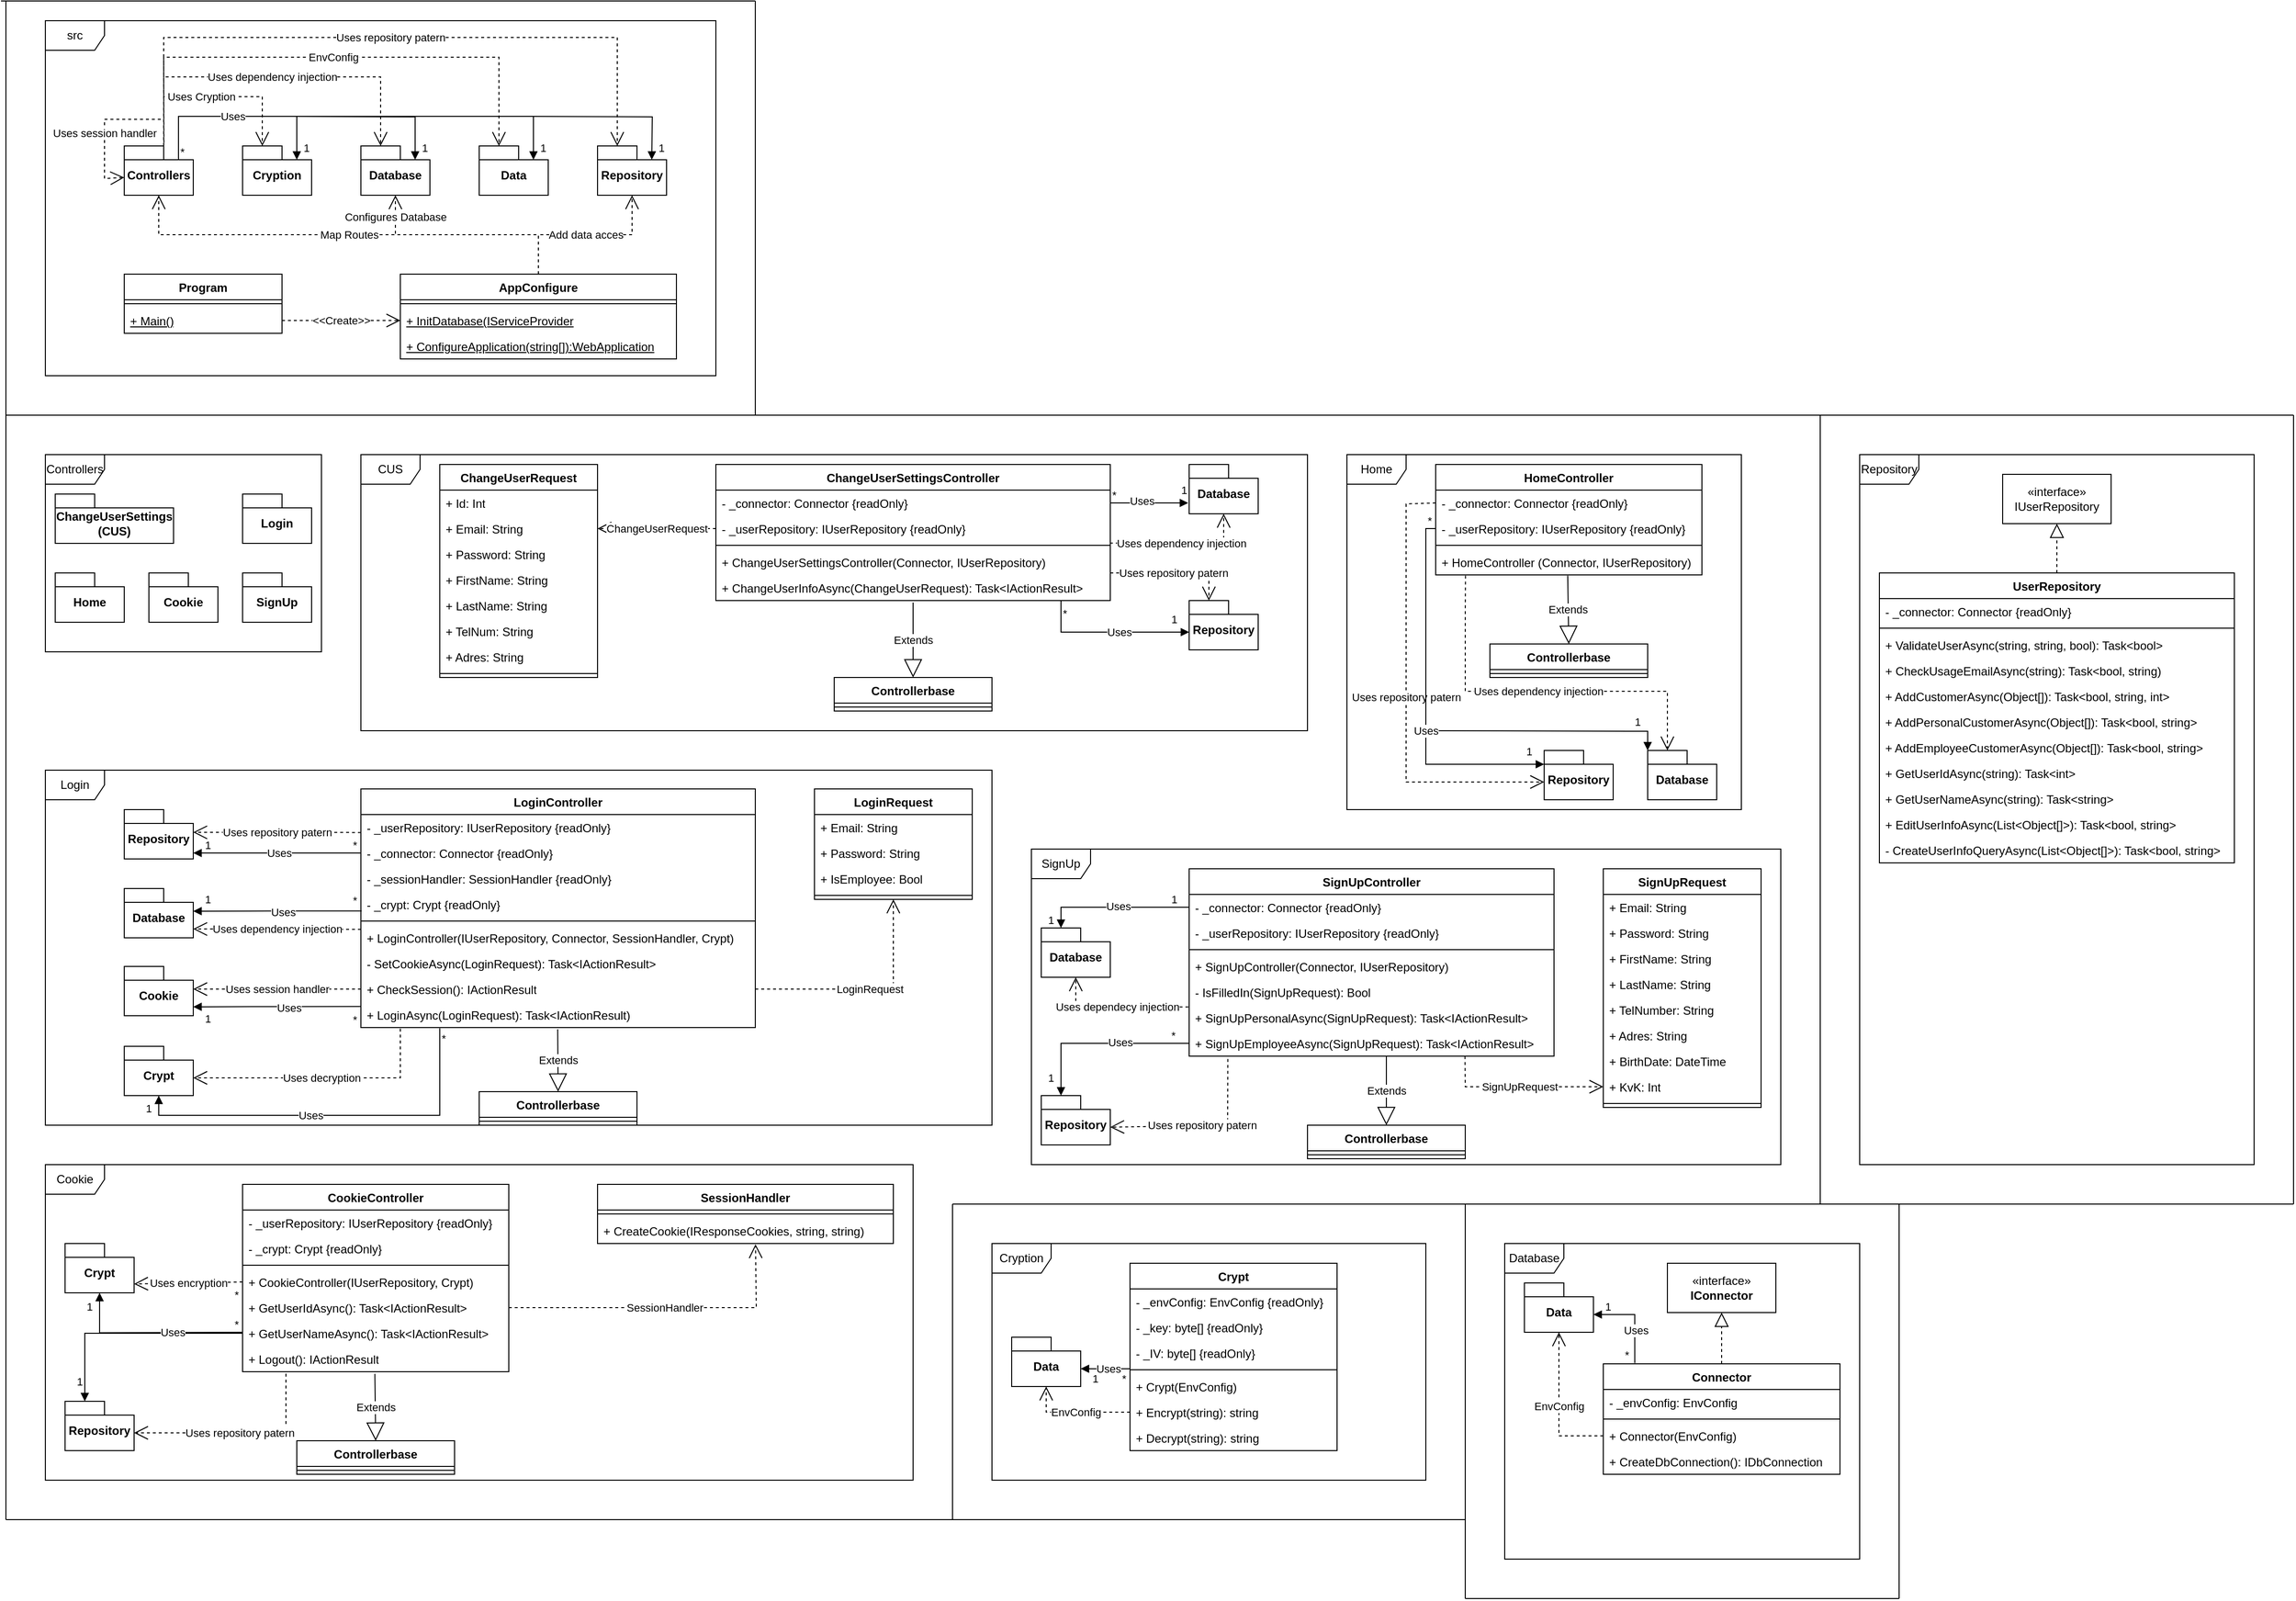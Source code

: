 <mxfile version="25.0.1">
  <diagram name="Pagina-1" id="SwfK3kv0cidpyIujbs5m">
    <mxGraphModel dx="3402" dy="1148" grid="1" gridSize="10" guides="1" tooltips="1" connect="1" arrows="1" fold="1" page="1" pageScale="1" pageWidth="827" pageHeight="1169" math="0" shadow="0">
      <root>
        <mxCell id="0" />
        <mxCell id="1" parent="0" />
        <mxCell id="E4lwEQVwV9ROOVDP_mfa-1" value="Program" style="swimlane;fontStyle=1;align=center;verticalAlign=top;childLayout=stackLayout;horizontal=1;startSize=26;horizontalStack=0;resizeParent=1;resizeParentMax=0;resizeLast=0;collapsible=1;marginBottom=0;whiteSpace=wrap;html=1;" parent="1" vertex="1">
          <mxGeometry x="80" y="417" width="160" height="60" as="geometry" />
        </mxCell>
        <mxCell id="E4lwEQVwV9ROOVDP_mfa-3" value="" style="line;strokeWidth=1;fillColor=none;align=left;verticalAlign=middle;spacingTop=-1;spacingLeft=3;spacingRight=3;rotatable=0;labelPosition=right;points=[];portConstraint=eastwest;strokeColor=inherit;" parent="E4lwEQVwV9ROOVDP_mfa-1" vertex="1">
          <mxGeometry y="26" width="160" height="8" as="geometry" />
        </mxCell>
        <mxCell id="E4lwEQVwV9ROOVDP_mfa-4" value="+ Main()" style="text;strokeColor=none;fillColor=none;align=left;verticalAlign=top;spacingLeft=4;spacingRight=4;overflow=hidden;rotatable=0;points=[[0,0.5],[1,0.5]];portConstraint=eastwest;whiteSpace=wrap;html=1;fontStyle=4" parent="E4lwEQVwV9ROOVDP_mfa-1" vertex="1">
          <mxGeometry y="34" width="160" height="26" as="geometry" />
        </mxCell>
        <mxCell id="E4lwEQVwV9ROOVDP_mfa-5" value="AppConfigure" style="swimlane;fontStyle=1;align=center;verticalAlign=top;childLayout=stackLayout;horizontal=1;startSize=26;horizontalStack=0;resizeParent=1;resizeParentMax=0;resizeLast=0;collapsible=1;marginBottom=0;whiteSpace=wrap;html=1;" parent="1" vertex="1">
          <mxGeometry x="360" y="417" width="280" height="86" as="geometry" />
        </mxCell>
        <mxCell id="E4lwEQVwV9ROOVDP_mfa-7" value="" style="line;strokeWidth=1;fillColor=none;align=left;verticalAlign=middle;spacingTop=-1;spacingLeft=3;spacingRight=3;rotatable=0;labelPosition=right;points=[];portConstraint=eastwest;strokeColor=inherit;" parent="E4lwEQVwV9ROOVDP_mfa-5" vertex="1">
          <mxGeometry y="26" width="280" height="8" as="geometry" />
        </mxCell>
        <mxCell id="E4lwEQVwV9ROOVDP_mfa-8" value="&lt;u&gt;+ InitDatabase(IServiceProvider&lt;/u&gt;" style="text;strokeColor=none;fillColor=none;align=left;verticalAlign=top;spacingLeft=4;spacingRight=4;overflow=hidden;rotatable=0;points=[[0,0.5],[1,0.5]];portConstraint=eastwest;whiteSpace=wrap;html=1;" parent="E4lwEQVwV9ROOVDP_mfa-5" vertex="1">
          <mxGeometry y="34" width="280" height="26" as="geometry" />
        </mxCell>
        <mxCell id="E4lwEQVwV9ROOVDP_mfa-9" value="&lt;u&gt;+ ConfigureApplication(string[]):WebApplication&lt;br&gt;&lt;/u&gt;" style="text;strokeColor=none;fillColor=none;align=left;verticalAlign=top;spacingLeft=4;spacingRight=4;overflow=hidden;rotatable=0;points=[[0,0.5],[1,0.5]];portConstraint=eastwest;whiteSpace=wrap;html=1;" parent="E4lwEQVwV9ROOVDP_mfa-5" vertex="1">
          <mxGeometry y="60" width="280" height="26" as="geometry" />
        </mxCell>
        <mxCell id="E4lwEQVwV9ROOVDP_mfa-16" value="&amp;lt;&amp;lt;Create&amp;gt;&amp;gt;" style="endArrow=open;endSize=12;dashed=1;html=1;rounded=0;entryX=0;entryY=0.5;entryDx=0;entryDy=0;exitX=1;exitY=0.5;exitDx=0;exitDy=0;" parent="1" source="E4lwEQVwV9ROOVDP_mfa-4" target="E4lwEQVwV9ROOVDP_mfa-8" edge="1">
          <mxGeometry width="160" relative="1" as="geometry">
            <mxPoint x="240" y="457" as="sourcePoint" />
            <mxPoint x="330" y="437" as="targetPoint" />
          </mxGeometry>
        </mxCell>
        <mxCell id="E4lwEQVwV9ROOVDP_mfa-17" value="Controllers" style="shape=folder;fontStyle=1;spacingTop=10;tabWidth=40;tabHeight=14;tabPosition=left;html=1;whiteSpace=wrap;" parent="1" vertex="1">
          <mxGeometry x="80" y="287" width="70" height="50" as="geometry" />
        </mxCell>
        <mxCell id="E4lwEQVwV9ROOVDP_mfa-18" value="src" style="shape=umlFrame;whiteSpace=wrap;html=1;pointerEvents=0;" parent="1" vertex="1">
          <mxGeometry y="160" width="680" height="360" as="geometry" />
        </mxCell>
        <mxCell id="E4lwEQVwV9ROOVDP_mfa-20" value="Cryption" style="shape=folder;fontStyle=1;spacingTop=10;tabWidth=40;tabHeight=14;tabPosition=left;html=1;whiteSpace=wrap;" parent="1" vertex="1">
          <mxGeometry x="200" y="287" width="70" height="50" as="geometry" />
        </mxCell>
        <mxCell id="E4lwEQVwV9ROOVDP_mfa-21" value="Data" style="shape=folder;fontStyle=1;spacingTop=10;tabWidth=40;tabHeight=14;tabPosition=left;html=1;whiteSpace=wrap;" parent="1" vertex="1">
          <mxGeometry x="440" y="287" width="70" height="50" as="geometry" />
        </mxCell>
        <mxCell id="E4lwEQVwV9ROOVDP_mfa-22" value="Database" style="shape=folder;fontStyle=1;spacingTop=10;tabWidth=40;tabHeight=14;tabPosition=left;html=1;whiteSpace=wrap;" parent="1" vertex="1">
          <mxGeometry x="320" y="287" width="70" height="50" as="geometry" />
        </mxCell>
        <mxCell id="E4lwEQVwV9ROOVDP_mfa-24" value="Repository" style="shape=folder;fontStyle=1;spacingTop=10;tabWidth=40;tabHeight=14;tabPosition=left;html=1;whiteSpace=wrap;" parent="1" vertex="1">
          <mxGeometry x="560" y="287" width="70" height="50" as="geometry" />
        </mxCell>
        <mxCell id="E4lwEQVwV9ROOVDP_mfa-26" value="Map Routes" style="endArrow=open;endSize=12;dashed=1;html=1;rounded=0;exitX=0.5;exitY=0;exitDx=0;exitDy=0;entryX=0.5;entryY=1;entryDx=0;entryDy=0;entryPerimeter=0;" parent="1" source="E4lwEQVwV9ROOVDP_mfa-5" target="E4lwEQVwV9ROOVDP_mfa-17" edge="1">
          <mxGeometry width="160" relative="1" as="geometry">
            <mxPoint x="640" y="507" as="sourcePoint" />
            <mxPoint x="800" y="507" as="targetPoint" />
            <Array as="points">
              <mxPoint x="500" y="377" />
              <mxPoint x="115" y="377" />
            </Array>
          </mxGeometry>
        </mxCell>
        <mxCell id="E4lwEQVwV9ROOVDP_mfa-27" value="Add data acces" style="endArrow=open;endSize=12;dashed=1;html=1;rounded=0;entryX=0.5;entryY=1;entryDx=0;entryDy=0;entryPerimeter=0;exitX=0.5;exitY=0;exitDx=0;exitDy=0;" parent="1" source="E4lwEQVwV9ROOVDP_mfa-5" target="E4lwEQVwV9ROOVDP_mfa-24" edge="1">
          <mxGeometry width="160" relative="1" as="geometry">
            <mxPoint x="800" y="407" as="sourcePoint" />
            <mxPoint x="960" y="407" as="targetPoint" />
            <Array as="points">
              <mxPoint x="500" y="377" />
              <mxPoint x="595" y="377" />
            </Array>
          </mxGeometry>
        </mxCell>
        <mxCell id="E4lwEQVwV9ROOVDP_mfa-28" value="" style="endArrow=open;endSize=12;dashed=1;html=1;rounded=0;entryX=0.5;entryY=1;entryDx=0;entryDy=0;entryPerimeter=0;exitX=0.5;exitY=0;exitDx=0;exitDy=0;" parent="1" source="E4lwEQVwV9ROOVDP_mfa-5" target="E4lwEQVwV9ROOVDP_mfa-22" edge="1">
          <mxGeometry width="160" relative="1" as="geometry">
            <mxPoint x="640" y="507" as="sourcePoint" />
            <mxPoint x="800" y="507" as="targetPoint" />
            <Array as="points">
              <mxPoint x="500" y="377" />
              <mxPoint x="355" y="377" />
            </Array>
          </mxGeometry>
        </mxCell>
        <mxCell id="Fw8Hln5g1iNEbwBjKlHl-94" value="Configures Database" style="edgeLabel;html=1;align=center;verticalAlign=middle;resizable=0;points=[];" vertex="1" connectable="0" parent="E4lwEQVwV9ROOVDP_mfa-28">
          <mxGeometry x="0.805" relative="1" as="geometry">
            <mxPoint as="offset" />
          </mxGeometry>
        </mxCell>
        <mxCell id="E4lwEQVwV9ROOVDP_mfa-29" value="Controllers" style="shape=umlFrame;whiteSpace=wrap;html=1;pointerEvents=0;" parent="1" vertex="1">
          <mxGeometry y="600" width="280" height="200" as="geometry" />
        </mxCell>
        <mxCell id="E4lwEQVwV9ROOVDP_mfa-30" value="ChangeUserSettings (CUS)" style="shape=folder;fontStyle=1;spacingTop=10;tabWidth=40;tabHeight=14;tabPosition=left;html=1;whiteSpace=wrap;" parent="1" vertex="1">
          <mxGeometry x="10" y="640" width="120" height="50" as="geometry" />
        </mxCell>
        <mxCell id="E4lwEQVwV9ROOVDP_mfa-31" value="Home" style="shape=folder;fontStyle=1;spacingTop=10;tabWidth=40;tabHeight=14;tabPosition=left;html=1;whiteSpace=wrap;" parent="1" vertex="1">
          <mxGeometry x="10" y="720" width="70" height="50" as="geometry" />
        </mxCell>
        <mxCell id="E4lwEQVwV9ROOVDP_mfa-32" value="Login" style="shape=folder;fontStyle=1;spacingTop=10;tabWidth=40;tabHeight=14;tabPosition=left;html=1;whiteSpace=wrap;" parent="1" vertex="1">
          <mxGeometry x="200" y="640" width="70" height="50" as="geometry" />
        </mxCell>
        <mxCell id="E4lwEQVwV9ROOVDP_mfa-33" value="SignUp" style="shape=folder;fontStyle=1;spacingTop=10;tabWidth=40;tabHeight=14;tabPosition=left;html=1;whiteSpace=wrap;" parent="1" vertex="1">
          <mxGeometry x="200" y="720" width="70" height="50" as="geometry" />
        </mxCell>
        <mxCell id="E4lwEQVwV9ROOVDP_mfa-34" value="CUS" style="shape=umlFrame;whiteSpace=wrap;html=1;pointerEvents=0;" parent="1" vertex="1">
          <mxGeometry x="320" y="600" width="960" height="280" as="geometry" />
        </mxCell>
        <mxCell id="E4lwEQVwV9ROOVDP_mfa-35" value="ChangeUserRequest" style="swimlane;fontStyle=1;align=center;verticalAlign=top;childLayout=stackLayout;horizontal=1;startSize=26;horizontalStack=0;resizeParent=1;resizeParentMax=0;resizeLast=0;collapsible=1;marginBottom=0;whiteSpace=wrap;html=1;" parent="1" vertex="1">
          <mxGeometry x="400" y="610" width="160" height="216" as="geometry" />
        </mxCell>
        <mxCell id="E4lwEQVwV9ROOVDP_mfa-36" value="+ Id: Int" style="text;strokeColor=none;fillColor=none;align=left;verticalAlign=top;spacingLeft=4;spacingRight=4;overflow=hidden;rotatable=0;points=[[0,0.5],[1,0.5]];portConstraint=eastwest;whiteSpace=wrap;html=1;" parent="E4lwEQVwV9ROOVDP_mfa-35" vertex="1">
          <mxGeometry y="26" width="160" height="26" as="geometry" />
        </mxCell>
        <mxCell id="E4lwEQVwV9ROOVDP_mfa-39" value="+ Email: String" style="text;strokeColor=none;fillColor=none;align=left;verticalAlign=top;spacingLeft=4;spacingRight=4;overflow=hidden;rotatable=0;points=[[0,0.5],[1,0.5]];portConstraint=eastwest;whiteSpace=wrap;html=1;" parent="E4lwEQVwV9ROOVDP_mfa-35" vertex="1">
          <mxGeometry y="52" width="160" height="26" as="geometry" />
        </mxCell>
        <mxCell id="E4lwEQVwV9ROOVDP_mfa-40" value="+ Password: String&lt;div&gt;&lt;br/&gt;&lt;/div&gt;" style="text;strokeColor=none;fillColor=none;align=left;verticalAlign=top;spacingLeft=4;spacingRight=4;overflow=hidden;rotatable=0;points=[[0,0.5],[1,0.5]];portConstraint=eastwest;whiteSpace=wrap;html=1;" parent="E4lwEQVwV9ROOVDP_mfa-35" vertex="1">
          <mxGeometry y="78" width="160" height="26" as="geometry" />
        </mxCell>
        <mxCell id="E4lwEQVwV9ROOVDP_mfa-41" value="&lt;div&gt;+ FirstName: String&lt;/div&gt;&lt;div&gt;&lt;br&gt;&lt;br&gt;&lt;/div&gt;" style="text;strokeColor=none;fillColor=none;align=left;verticalAlign=top;spacingLeft=4;spacingRight=4;overflow=hidden;rotatable=0;points=[[0,0.5],[1,0.5]];portConstraint=eastwest;whiteSpace=wrap;html=1;" parent="E4lwEQVwV9ROOVDP_mfa-35" vertex="1">
          <mxGeometry y="104" width="160" height="26" as="geometry" />
        </mxCell>
        <mxCell id="E4lwEQVwV9ROOVDP_mfa-42" value="+ LastName: String&lt;div&gt;&lt;br/&gt;&lt;/div&gt;" style="text;strokeColor=none;fillColor=none;align=left;verticalAlign=top;spacingLeft=4;spacingRight=4;overflow=hidden;rotatable=0;points=[[0,0.5],[1,0.5]];portConstraint=eastwest;whiteSpace=wrap;html=1;" parent="E4lwEQVwV9ROOVDP_mfa-35" vertex="1">
          <mxGeometry y="130" width="160" height="26" as="geometry" />
        </mxCell>
        <mxCell id="E4lwEQVwV9ROOVDP_mfa-43" value="+ TelNum: String" style="text;strokeColor=none;fillColor=none;align=left;verticalAlign=top;spacingLeft=4;spacingRight=4;overflow=hidden;rotatable=0;points=[[0,0.5],[1,0.5]];portConstraint=eastwest;whiteSpace=wrap;html=1;" parent="E4lwEQVwV9ROOVDP_mfa-35" vertex="1">
          <mxGeometry y="156" width="160" height="26" as="geometry" />
        </mxCell>
        <mxCell id="E4lwEQVwV9ROOVDP_mfa-44" value="+ Adres: String" style="text;strokeColor=none;fillColor=none;align=left;verticalAlign=top;spacingLeft=4;spacingRight=4;overflow=hidden;rotatable=0;points=[[0,0.5],[1,0.5]];portConstraint=eastwest;whiteSpace=wrap;html=1;" parent="E4lwEQVwV9ROOVDP_mfa-35" vertex="1">
          <mxGeometry y="182" width="160" height="26" as="geometry" />
        </mxCell>
        <mxCell id="E4lwEQVwV9ROOVDP_mfa-37" value="" style="line;strokeWidth=1;fillColor=none;align=left;verticalAlign=middle;spacingTop=-1;spacingLeft=3;spacingRight=3;rotatable=0;labelPosition=right;points=[];portConstraint=eastwest;strokeColor=inherit;" parent="E4lwEQVwV9ROOVDP_mfa-35" vertex="1">
          <mxGeometry y="208" width="160" height="8" as="geometry" />
        </mxCell>
        <mxCell id="E4lwEQVwV9ROOVDP_mfa-64" value="ChangeUserSettingsController" style="swimlane;fontStyle=1;align=center;verticalAlign=top;childLayout=stackLayout;horizontal=1;startSize=26;horizontalStack=0;resizeParent=1;resizeParentMax=0;resizeLast=0;collapsible=1;marginBottom=0;whiteSpace=wrap;html=1;" parent="1" vertex="1">
          <mxGeometry x="680" y="610" width="400" height="138" as="geometry" />
        </mxCell>
        <mxCell id="E4lwEQVwV9ROOVDP_mfa-65" value="- _connector: Connector {readOnly}" style="text;strokeColor=none;fillColor=none;align=left;verticalAlign=top;spacingLeft=4;spacingRight=4;overflow=hidden;rotatable=0;points=[[0,0.5],[1,0.5]];portConstraint=eastwest;whiteSpace=wrap;html=1;" parent="E4lwEQVwV9ROOVDP_mfa-64" vertex="1">
          <mxGeometry y="26" width="400" height="26" as="geometry" />
        </mxCell>
        <mxCell id="E4lwEQVwV9ROOVDP_mfa-68" value="- _userRepository: IUserRepository {readOnly}" style="text;strokeColor=none;fillColor=none;align=left;verticalAlign=top;spacingLeft=4;spacingRight=4;overflow=hidden;rotatable=0;points=[[0,0.5],[1,0.5]];portConstraint=eastwest;whiteSpace=wrap;html=1;" parent="E4lwEQVwV9ROOVDP_mfa-64" vertex="1">
          <mxGeometry y="52" width="400" height="26" as="geometry" />
        </mxCell>
        <mxCell id="E4lwEQVwV9ROOVDP_mfa-66" value="" style="line;strokeWidth=1;fillColor=none;align=left;verticalAlign=middle;spacingTop=-1;spacingLeft=3;spacingRight=3;rotatable=0;labelPosition=right;points=[];portConstraint=eastwest;strokeColor=inherit;" parent="E4lwEQVwV9ROOVDP_mfa-64" vertex="1">
          <mxGeometry y="78" width="400" height="8" as="geometry" />
        </mxCell>
        <mxCell id="E4lwEQVwV9ROOVDP_mfa-67" value="+ ChangeUserSettingsController(Connector, IUserRepository)" style="text;strokeColor=none;fillColor=none;align=left;verticalAlign=top;spacingLeft=4;spacingRight=4;overflow=hidden;rotatable=0;points=[[0,0.5],[1,0.5]];portConstraint=eastwest;whiteSpace=wrap;html=1;" parent="E4lwEQVwV9ROOVDP_mfa-64" vertex="1">
          <mxGeometry y="86" width="400" height="26" as="geometry" />
        </mxCell>
        <mxCell id="E4lwEQVwV9ROOVDP_mfa-69" value="+ ChangeUserInfoAsync(ChangeUserRequest): Task&amp;lt;IActionResult&amp;gt;" style="text;strokeColor=none;fillColor=none;align=left;verticalAlign=top;spacingLeft=4;spacingRight=4;overflow=hidden;rotatable=0;points=[[0,0.5],[1,0.5]];portConstraint=eastwest;whiteSpace=wrap;html=1;" parent="E4lwEQVwV9ROOVDP_mfa-64" vertex="1">
          <mxGeometry y="112" width="400" height="26" as="geometry" />
        </mxCell>
        <mxCell id="E4lwEQVwV9ROOVDP_mfa-71" value="Database" style="shape=folder;fontStyle=1;spacingTop=10;tabWidth=40;tabHeight=14;tabPosition=left;html=1;whiteSpace=wrap;" parent="1" vertex="1">
          <mxGeometry x="1160" y="610" width="70" height="50" as="geometry" />
        </mxCell>
        <mxCell id="E4lwEQVwV9ROOVDP_mfa-72" value="Uses dependency injection" style="endArrow=open;endSize=12;dashed=1;html=1;rounded=0;exitX=0.999;exitY=0.22;exitDx=0;exitDy=0;exitPerimeter=0;entryX=0.5;entryY=1;entryDx=0;entryDy=0;entryPerimeter=0;" parent="1" source="E4lwEQVwV9ROOVDP_mfa-66" target="E4lwEQVwV9ROOVDP_mfa-71" edge="1">
          <mxGeometry width="160" relative="1" as="geometry">
            <mxPoint x="1070" y="740" as="sourcePoint" />
            <mxPoint x="1230" y="740" as="targetPoint" />
            <Array as="points">
              <mxPoint x="1195" y="690" />
            </Array>
          </mxGeometry>
        </mxCell>
        <mxCell id="E4lwEQVwV9ROOVDP_mfa-73" value="Repository" style="shape=folder;fontStyle=1;spacingTop=10;tabWidth=40;tabHeight=14;tabPosition=left;html=1;whiteSpace=wrap;" parent="1" vertex="1">
          <mxGeometry x="1160" y="748" width="70" height="50" as="geometry" />
        </mxCell>
        <mxCell id="E4lwEQVwV9ROOVDP_mfa-74" value="Uses repository patern" style="endArrow=open;endSize=12;dashed=1;html=1;rounded=0;exitX=1;exitY=0.923;exitDx=0;exitDy=0;exitPerimeter=0;entryX=0;entryY=0;entryDx=20;entryDy=0;entryPerimeter=0;" parent="1" source="E4lwEQVwV9ROOVDP_mfa-67" target="E4lwEQVwV9ROOVDP_mfa-73" edge="1">
          <mxGeometry width="160" relative="1" as="geometry">
            <mxPoint x="1110" y="720" as="sourcePoint" />
            <mxPoint x="1270" y="720" as="targetPoint" />
            <Array as="points">
              <mxPoint x="1180" y="720" />
            </Array>
          </mxGeometry>
        </mxCell>
        <mxCell id="E4lwEQVwV9ROOVDP_mfa-75" value="ChangeUserRequest" style="endArrow=open;endSize=12;dashed=1;html=1;rounded=0;exitX=0;exitY=0.5;exitDx=0;exitDy=0;" parent="1" source="E4lwEQVwV9ROOVDP_mfa-68" target="E4lwEQVwV9ROOVDP_mfa-39" edge="1">
          <mxGeometry width="160" relative="1" as="geometry">
            <mxPoint x="640" y="840" as="sourcePoint" />
            <mxPoint x="800" y="840" as="targetPoint" />
          </mxGeometry>
        </mxCell>
        <mxCell id="E4lwEQVwV9ROOVDP_mfa-76" value="Controllerbase" style="swimlane;fontStyle=1;align=center;verticalAlign=top;childLayout=stackLayout;horizontal=1;startSize=26;horizontalStack=0;resizeParent=1;resizeParentMax=0;resizeLast=0;collapsible=1;marginBottom=0;whiteSpace=wrap;html=1;" parent="1" vertex="1">
          <mxGeometry x="800" y="826" width="160" height="34" as="geometry" />
        </mxCell>
        <mxCell id="E4lwEQVwV9ROOVDP_mfa-78" value="" style="line;strokeWidth=1;fillColor=none;align=left;verticalAlign=middle;spacingTop=-1;spacingLeft=3;spacingRight=3;rotatable=0;labelPosition=right;points=[];portConstraint=eastwest;strokeColor=inherit;" parent="E4lwEQVwV9ROOVDP_mfa-76" vertex="1">
          <mxGeometry y="26" width="160" height="8" as="geometry" />
        </mxCell>
        <mxCell id="E4lwEQVwV9ROOVDP_mfa-80" value="Extends" style="endArrow=block;endSize=16;endFill=0;html=1;rounded=0;entryX=0.5;entryY=0;entryDx=0;entryDy=0;exitX=0.5;exitY=1.077;exitDx=0;exitDy=0;exitPerimeter=0;" parent="1" source="E4lwEQVwV9ROOVDP_mfa-69" target="E4lwEQVwV9ROOVDP_mfa-76" edge="1">
          <mxGeometry width="160" relative="1" as="geometry">
            <mxPoint x="859" y="750" as="sourcePoint" />
            <mxPoint x="1060" y="800" as="targetPoint" />
          </mxGeometry>
        </mxCell>
        <mxCell id="E4lwEQVwV9ROOVDP_mfa-81" value="Home" style="shape=umlFrame;whiteSpace=wrap;html=1;pointerEvents=0;" parent="1" vertex="1">
          <mxGeometry x="1320" y="600" width="400" height="360" as="geometry" />
        </mxCell>
        <mxCell id="E4lwEQVwV9ROOVDP_mfa-82" value="HomeController" style="swimlane;fontStyle=1;align=center;verticalAlign=top;childLayout=stackLayout;horizontal=1;startSize=26;horizontalStack=0;resizeParent=1;resizeParentMax=0;resizeLast=0;collapsible=1;marginBottom=0;whiteSpace=wrap;html=1;" parent="1" vertex="1">
          <mxGeometry x="1410" y="610" width="270" height="112" as="geometry" />
        </mxCell>
        <mxCell id="E4lwEQVwV9ROOVDP_mfa-83" value="- _connector: Connector {readOnly}" style="text;strokeColor=none;fillColor=none;align=left;verticalAlign=top;spacingLeft=4;spacingRight=4;overflow=hidden;rotatable=0;points=[[0,0.5],[1,0.5]];portConstraint=eastwest;whiteSpace=wrap;html=1;" parent="E4lwEQVwV9ROOVDP_mfa-82" vertex="1">
          <mxGeometry y="26" width="270" height="26" as="geometry" />
        </mxCell>
        <mxCell id="E4lwEQVwV9ROOVDP_mfa-86" value="- _userRepository: IUserRepository {readOnly}" style="text;strokeColor=none;fillColor=none;align=left;verticalAlign=top;spacingLeft=4;spacingRight=4;overflow=hidden;rotatable=0;points=[[0,0.5],[1,0.5]];portConstraint=eastwest;whiteSpace=wrap;html=1;" parent="E4lwEQVwV9ROOVDP_mfa-82" vertex="1">
          <mxGeometry y="52" width="270" height="26" as="geometry" />
        </mxCell>
        <mxCell id="E4lwEQVwV9ROOVDP_mfa-84" value="" style="line;strokeWidth=1;fillColor=none;align=left;verticalAlign=middle;spacingTop=-1;spacingLeft=3;spacingRight=3;rotatable=0;labelPosition=right;points=[];portConstraint=eastwest;strokeColor=inherit;" parent="E4lwEQVwV9ROOVDP_mfa-82" vertex="1">
          <mxGeometry y="78" width="270" height="8" as="geometry" />
        </mxCell>
        <mxCell id="E4lwEQVwV9ROOVDP_mfa-85" value="+ HomeController (Connector, IUserRepository)" style="text;strokeColor=none;fillColor=none;align=left;verticalAlign=top;spacingLeft=4;spacingRight=4;overflow=hidden;rotatable=0;points=[[0,0.5],[1,0.5]];portConstraint=eastwest;whiteSpace=wrap;html=1;" parent="E4lwEQVwV9ROOVDP_mfa-82" vertex="1">
          <mxGeometry y="86" width="270" height="26" as="geometry" />
        </mxCell>
        <mxCell id="E4lwEQVwV9ROOVDP_mfa-87" value="Controllerbase" style="swimlane;fontStyle=1;align=center;verticalAlign=top;childLayout=stackLayout;horizontal=1;startSize=26;horizontalStack=0;resizeParent=1;resizeParentMax=0;resizeLast=0;collapsible=1;marginBottom=0;whiteSpace=wrap;html=1;" parent="1" vertex="1">
          <mxGeometry x="1465" y="792" width="160" height="34" as="geometry" />
        </mxCell>
        <mxCell id="E4lwEQVwV9ROOVDP_mfa-88" value="" style="line;strokeWidth=1;fillColor=none;align=left;verticalAlign=middle;spacingTop=-1;spacingLeft=3;spacingRight=3;rotatable=0;labelPosition=right;points=[];portConstraint=eastwest;strokeColor=inherit;" parent="E4lwEQVwV9ROOVDP_mfa-87" vertex="1">
          <mxGeometry y="26" width="160" height="8" as="geometry" />
        </mxCell>
        <mxCell id="E4lwEQVwV9ROOVDP_mfa-91" value="Extends" style="endArrow=block;endSize=16;endFill=0;html=1;rounded=0;entryX=0.5;entryY=0;entryDx=0;entryDy=0;exitX=0.496;exitY=1.03;exitDx=0;exitDy=0;exitPerimeter=0;" parent="1" source="E4lwEQVwV9ROOVDP_mfa-85" target="E4lwEQVwV9ROOVDP_mfa-87" edge="1">
          <mxGeometry width="160" relative="1" as="geometry">
            <mxPoint x="1535" y="720" as="sourcePoint" />
            <mxPoint x="1680" y="740" as="targetPoint" />
          </mxGeometry>
        </mxCell>
        <mxCell id="E4lwEQVwV9ROOVDP_mfa-92" value="Database" style="shape=folder;fontStyle=1;spacingTop=10;tabWidth=40;tabHeight=14;tabPosition=left;html=1;whiteSpace=wrap;" parent="1" vertex="1">
          <mxGeometry x="1625" y="900" width="70" height="50" as="geometry" />
        </mxCell>
        <mxCell id="E4lwEQVwV9ROOVDP_mfa-93" value="Repository" style="shape=folder;fontStyle=1;spacingTop=10;tabWidth=40;tabHeight=14;tabPosition=left;html=1;whiteSpace=wrap;" parent="1" vertex="1">
          <mxGeometry x="1520" y="900" width="70" height="50" as="geometry" />
        </mxCell>
        <mxCell id="E4lwEQVwV9ROOVDP_mfa-94" value="Uses dependency injection" style="endArrow=open;endSize=12;dashed=1;html=1;rounded=0;exitX=0.112;exitY=1.029;exitDx=0;exitDy=0;entryX=0;entryY=0;entryDx=20;entryDy=0;entryPerimeter=0;exitPerimeter=0;" parent="1" source="E4lwEQVwV9ROOVDP_mfa-85" target="E4lwEQVwV9ROOVDP_mfa-92" edge="1">
          <mxGeometry width="160" relative="1" as="geometry">
            <mxPoint x="1360" y="770" as="sourcePoint" />
            <mxPoint x="1520" y="770" as="targetPoint" />
            <Array as="points">
              <mxPoint x="1440" y="760" />
              <mxPoint x="1440" y="840" />
              <mxPoint x="1500" y="840" />
              <mxPoint x="1645" y="840" />
            </Array>
          </mxGeometry>
        </mxCell>
        <mxCell id="E4lwEQVwV9ROOVDP_mfa-95" value="Uses repository patern" style="endArrow=open;endSize=12;dashed=1;html=1;rounded=0;exitX=0;exitY=0.5;exitDx=0;exitDy=0;entryX=0;entryY=0;entryDx=0;entryDy=32;entryPerimeter=0;" parent="1" source="E4lwEQVwV9ROOVDP_mfa-83" target="E4lwEQVwV9ROOVDP_mfa-93" edge="1">
          <mxGeometry width="160" relative="1" as="geometry">
            <mxPoint x="1390" y="800" as="sourcePoint" />
            <mxPoint x="1550" y="800" as="targetPoint" />
            <Array as="points">
              <mxPoint x="1380" y="650" />
              <mxPoint x="1380" y="800" />
              <mxPoint x="1380" y="932" />
            </Array>
          </mxGeometry>
        </mxCell>
        <mxCell id="E4lwEQVwV9ROOVDP_mfa-96" value="Login" style="shape=umlFrame;whiteSpace=wrap;html=1;pointerEvents=0;" parent="1" vertex="1">
          <mxGeometry y="920" width="960" height="360" as="geometry" />
        </mxCell>
        <mxCell id="E4lwEQVwV9ROOVDP_mfa-97" value="LoginController" style="swimlane;fontStyle=1;align=center;verticalAlign=top;childLayout=stackLayout;horizontal=1;startSize=26;horizontalStack=0;resizeParent=1;resizeParentMax=0;resizeLast=0;collapsible=1;marginBottom=0;whiteSpace=wrap;html=1;" parent="1" vertex="1">
          <mxGeometry x="320" y="939" width="400" height="242" as="geometry" />
        </mxCell>
        <mxCell id="E4lwEQVwV9ROOVDP_mfa-98" value="- _userRepository: IUserRepository {readOnly}" style="text;strokeColor=none;fillColor=none;align=left;verticalAlign=top;spacingLeft=4;spacingRight=4;overflow=hidden;rotatable=0;points=[[0,0.5],[1,0.5]];portConstraint=eastwest;whiteSpace=wrap;html=1;" parent="E4lwEQVwV9ROOVDP_mfa-97" vertex="1">
          <mxGeometry y="26" width="400" height="26" as="geometry" />
        </mxCell>
        <mxCell id="E4lwEQVwV9ROOVDP_mfa-101" value="&lt;div&gt;- _connector: Connector {readOnly}&lt;/div&gt;&lt;div&gt;&lt;br&gt;&lt;/div&gt;" style="text;strokeColor=none;fillColor=none;align=left;verticalAlign=top;spacingLeft=4;spacingRight=4;overflow=hidden;rotatable=0;points=[[0,0.5],[1,0.5]];portConstraint=eastwest;whiteSpace=wrap;html=1;" parent="E4lwEQVwV9ROOVDP_mfa-97" vertex="1">
          <mxGeometry y="52" width="400" height="26" as="geometry" />
        </mxCell>
        <mxCell id="E4lwEQVwV9ROOVDP_mfa-104" value="&lt;div&gt;- _sessionHandler: SessionHandler {readOnly}&lt;/div&gt;&lt;div&gt;&lt;br&gt;&lt;/div&gt;" style="text;strokeColor=none;fillColor=none;align=left;verticalAlign=top;spacingLeft=4;spacingRight=4;overflow=hidden;rotatable=0;points=[[0,0.5],[1,0.5]];portConstraint=eastwest;whiteSpace=wrap;html=1;" parent="E4lwEQVwV9ROOVDP_mfa-97" vertex="1">
          <mxGeometry y="78" width="400" height="26" as="geometry" />
        </mxCell>
        <mxCell id="E4lwEQVwV9ROOVDP_mfa-105" value="- _crypt: Crypt {readOnly}" style="text;strokeColor=none;fillColor=none;align=left;verticalAlign=top;spacingLeft=4;spacingRight=4;overflow=hidden;rotatable=0;points=[[0,0.5],[1,0.5]];portConstraint=eastwest;whiteSpace=wrap;html=1;" parent="E4lwEQVwV9ROOVDP_mfa-97" vertex="1">
          <mxGeometry y="104" width="400" height="26" as="geometry" />
        </mxCell>
        <mxCell id="E4lwEQVwV9ROOVDP_mfa-99" value="" style="line;strokeWidth=1;fillColor=none;align=left;verticalAlign=middle;spacingTop=-1;spacingLeft=3;spacingRight=3;rotatable=0;labelPosition=right;points=[];portConstraint=eastwest;strokeColor=inherit;" parent="E4lwEQVwV9ROOVDP_mfa-97" vertex="1">
          <mxGeometry y="130" width="400" height="8" as="geometry" />
        </mxCell>
        <mxCell id="E4lwEQVwV9ROOVDP_mfa-100" value="+ LoginController(IUserRepository, Connector, SessionHandler, Crypt)" style="text;strokeColor=none;fillColor=none;align=left;verticalAlign=top;spacingLeft=4;spacingRight=4;overflow=hidden;rotatable=0;points=[[0,0.5],[1,0.5]];portConstraint=eastwest;whiteSpace=wrap;html=1;" parent="E4lwEQVwV9ROOVDP_mfa-97" vertex="1">
          <mxGeometry y="138" width="400" height="26" as="geometry" />
        </mxCell>
        <mxCell id="E4lwEQVwV9ROOVDP_mfa-106" value="- SetCookieAsync(LoginRequest): Task&amp;lt;IActionResult&amp;gt;" style="text;strokeColor=none;fillColor=none;align=left;verticalAlign=top;spacingLeft=4;spacingRight=4;overflow=hidden;rotatable=0;points=[[0,0.5],[1,0.5]];portConstraint=eastwest;whiteSpace=wrap;html=1;" parent="E4lwEQVwV9ROOVDP_mfa-97" vertex="1">
          <mxGeometry y="164" width="400" height="26" as="geometry" />
        </mxCell>
        <mxCell id="E4lwEQVwV9ROOVDP_mfa-107" value="+ CheckSession(): IActionResult" style="text;strokeColor=none;fillColor=none;align=left;verticalAlign=top;spacingLeft=4;spacingRight=4;overflow=hidden;rotatable=0;points=[[0,0.5],[1,0.5]];portConstraint=eastwest;whiteSpace=wrap;html=1;" parent="E4lwEQVwV9ROOVDP_mfa-97" vertex="1">
          <mxGeometry y="190" width="400" height="26" as="geometry" />
        </mxCell>
        <mxCell id="E4lwEQVwV9ROOVDP_mfa-108" value="+ LoginAsync(LoginRequest): Task&amp;lt;IActionResult)" style="text;strokeColor=none;fillColor=none;align=left;verticalAlign=top;spacingLeft=4;spacingRight=4;overflow=hidden;rotatable=0;points=[[0,0.5],[1,0.5]];portConstraint=eastwest;whiteSpace=wrap;html=1;" parent="E4lwEQVwV9ROOVDP_mfa-97" vertex="1">
          <mxGeometry y="216" width="400" height="26" as="geometry" />
        </mxCell>
        <mxCell id="E4lwEQVwV9ROOVDP_mfa-109" value="Controllerbase" style="swimlane;fontStyle=1;align=center;verticalAlign=top;childLayout=stackLayout;horizontal=1;startSize=26;horizontalStack=0;resizeParent=1;resizeParentMax=0;resizeLast=0;collapsible=1;marginBottom=0;whiteSpace=wrap;html=1;" parent="1" vertex="1">
          <mxGeometry x="440" y="1246" width="160" height="34" as="geometry" />
        </mxCell>
        <mxCell id="E4lwEQVwV9ROOVDP_mfa-110" value="" style="line;strokeWidth=1;fillColor=none;align=left;verticalAlign=middle;spacingTop=-1;spacingLeft=3;spacingRight=3;rotatable=0;labelPosition=right;points=[];portConstraint=eastwest;strokeColor=inherit;" parent="E4lwEQVwV9ROOVDP_mfa-109" vertex="1">
          <mxGeometry y="26" width="160" height="8" as="geometry" />
        </mxCell>
        <mxCell id="E4lwEQVwV9ROOVDP_mfa-111" value="Extends" style="endArrow=block;endSize=16;endFill=0;html=1;rounded=0;exitX=0.499;exitY=1.067;exitDx=0;exitDy=0;exitPerimeter=0;entryX=0.5;entryY=0;entryDx=0;entryDy=0;" parent="1" source="E4lwEQVwV9ROOVDP_mfa-108" target="E4lwEQVwV9ROOVDP_mfa-109" edge="1">
          <mxGeometry width="160" relative="1" as="geometry">
            <mxPoint x="570" y="1070" as="sourcePoint" />
            <mxPoint x="730" y="1070" as="targetPoint" />
          </mxGeometry>
        </mxCell>
        <mxCell id="E4lwEQVwV9ROOVDP_mfa-112" value="Repository" style="shape=folder;fontStyle=1;spacingTop=10;tabWidth=40;tabHeight=14;tabPosition=left;html=1;whiteSpace=wrap;" parent="1" vertex="1">
          <mxGeometry x="80" y="960" width="70" height="50" as="geometry" />
        </mxCell>
        <mxCell id="E4lwEQVwV9ROOVDP_mfa-113" value="Database" style="shape=folder;fontStyle=1;spacingTop=10;tabWidth=40;tabHeight=14;tabPosition=left;html=1;whiteSpace=wrap;" parent="1" vertex="1">
          <mxGeometry x="80" y="1040" width="70" height="50" as="geometry" />
        </mxCell>
        <mxCell id="E4lwEQVwV9ROOVDP_mfa-114" value="Cookie" style="shape=folder;fontStyle=1;spacingTop=10;tabWidth=40;tabHeight=14;tabPosition=left;html=1;whiteSpace=wrap;" parent="1" vertex="1">
          <mxGeometry x="80" y="1119" width="70" height="50" as="geometry" />
        </mxCell>
        <mxCell id="E4lwEQVwV9ROOVDP_mfa-115" value="Crypt" style="shape=folder;fontStyle=1;spacingTop=10;tabWidth=40;tabHeight=14;tabPosition=left;html=1;whiteSpace=wrap;" parent="1" vertex="1">
          <mxGeometry x="80" y="1200" width="70" height="50" as="geometry" />
        </mxCell>
        <mxCell id="E4lwEQVwV9ROOVDP_mfa-116" value="Uses repository patern" style="endArrow=open;endSize=12;dashed=1;html=1;rounded=0;exitX=0;exitY=0.7;exitDx=0;exitDy=0;entryX=0;entryY=0;entryDx=70;entryDy=23;entryPerimeter=0;exitPerimeter=0;" parent="1" source="E4lwEQVwV9ROOVDP_mfa-98" target="E4lwEQVwV9ROOVDP_mfa-112" edge="1">
          <mxGeometry width="160" relative="1" as="geometry">
            <mxPoint x="250" y="1040" as="sourcePoint" />
            <mxPoint x="410" y="1040" as="targetPoint" />
          </mxGeometry>
        </mxCell>
        <mxCell id="E4lwEQVwV9ROOVDP_mfa-117" value="Uses dependency injection" style="endArrow=open;endSize=12;dashed=1;html=1;rounded=0;entryX=0;entryY=0;entryDx=70;entryDy=41;entryPerimeter=0;exitX=0;exitY=0.17;exitDx=0;exitDy=0;exitPerimeter=0;" parent="1" source="E4lwEQVwV9ROOVDP_mfa-100" target="E4lwEQVwV9ROOVDP_mfa-113" edge="1">
          <mxGeometry width="160" relative="1" as="geometry">
            <mxPoint x="360" y="1081" as="sourcePoint" />
            <mxPoint x="330" y="1030" as="targetPoint" />
          </mxGeometry>
        </mxCell>
        <mxCell id="E4lwEQVwV9ROOVDP_mfa-118" value="Uses session handler" style="endArrow=open;endSize=12;dashed=1;html=1;rounded=0;exitX=0;exitY=0.5;exitDx=0;exitDy=0;entryX=0;entryY=0;entryDx=70;entryDy=23;entryPerimeter=0;" parent="1" source="E4lwEQVwV9ROOVDP_mfa-107" target="E4lwEQVwV9ROOVDP_mfa-114" edge="1">
          <mxGeometry width="160" relative="1" as="geometry">
            <mxPoint x="160" y="1230" as="sourcePoint" />
            <mxPoint x="320" y="1230" as="targetPoint" />
          </mxGeometry>
        </mxCell>
        <mxCell id="E4lwEQVwV9ROOVDP_mfa-119" value="Uses decryption" style="endArrow=open;endSize=12;dashed=1;html=1;rounded=0;exitX=0.1;exitY=1.043;exitDx=0;exitDy=0;exitPerimeter=0;entryX=0;entryY=0;entryDx=70;entryDy=32;entryPerimeter=0;" parent="1" source="E4lwEQVwV9ROOVDP_mfa-108" target="E4lwEQVwV9ROOVDP_mfa-115" edge="1">
          <mxGeometry width="160" relative="1" as="geometry">
            <mxPoint x="240" y="1240" as="sourcePoint" />
            <mxPoint x="400" y="1240" as="targetPoint" />
            <Array as="points">
              <mxPoint x="360" y="1232" />
            </Array>
          </mxGeometry>
        </mxCell>
        <mxCell id="E4lwEQVwV9ROOVDP_mfa-121" value="LoginRequest" style="swimlane;fontStyle=1;align=center;verticalAlign=top;childLayout=stackLayout;horizontal=1;startSize=26;horizontalStack=0;resizeParent=1;resizeParentMax=0;resizeLast=0;collapsible=1;marginBottom=0;whiteSpace=wrap;html=1;" parent="1" vertex="1">
          <mxGeometry x="780" y="939" width="160" height="112" as="geometry" />
        </mxCell>
        <mxCell id="E4lwEQVwV9ROOVDP_mfa-122" value="&lt;div&gt;+ Email: String&lt;/div&gt;&lt;div&gt;&lt;br&gt;&lt;/div&gt;" style="text;strokeColor=none;fillColor=none;align=left;verticalAlign=top;spacingLeft=4;spacingRight=4;overflow=hidden;rotatable=0;points=[[0,0.5],[1,0.5]];portConstraint=eastwest;whiteSpace=wrap;html=1;" parent="E4lwEQVwV9ROOVDP_mfa-121" vertex="1">
          <mxGeometry y="26" width="160" height="26" as="geometry" />
        </mxCell>
        <mxCell id="E4lwEQVwV9ROOVDP_mfa-126" value="+ Password: String&lt;div&gt;&lt;br/&gt;&lt;/div&gt;" style="text;strokeColor=none;fillColor=none;align=left;verticalAlign=top;spacingLeft=4;spacingRight=4;overflow=hidden;rotatable=0;points=[[0,0.5],[1,0.5]];portConstraint=eastwest;whiteSpace=wrap;html=1;" parent="E4lwEQVwV9ROOVDP_mfa-121" vertex="1">
          <mxGeometry y="52" width="160" height="26" as="geometry" />
        </mxCell>
        <mxCell id="E4lwEQVwV9ROOVDP_mfa-127" value="+ IsEmployee: Bool" style="text;strokeColor=none;fillColor=none;align=left;verticalAlign=top;spacingLeft=4;spacingRight=4;overflow=hidden;rotatable=0;points=[[0,0.5],[1,0.5]];portConstraint=eastwest;whiteSpace=wrap;html=1;" parent="E4lwEQVwV9ROOVDP_mfa-121" vertex="1">
          <mxGeometry y="78" width="160" height="26" as="geometry" />
        </mxCell>
        <mxCell id="E4lwEQVwV9ROOVDP_mfa-123" value="" style="line;strokeWidth=1;fillColor=none;align=left;verticalAlign=middle;spacingTop=-1;spacingLeft=3;spacingRight=3;rotatable=0;labelPosition=right;points=[];portConstraint=eastwest;strokeColor=inherit;" parent="E4lwEQVwV9ROOVDP_mfa-121" vertex="1">
          <mxGeometry y="104" width="160" height="8" as="geometry" />
        </mxCell>
        <mxCell id="E4lwEQVwV9ROOVDP_mfa-128" value="LoginRequest" style="endArrow=open;endSize=12;dashed=1;html=1;rounded=0;exitX=1;exitY=0.5;exitDx=0;exitDy=0;entryX=0.5;entryY=1;entryDx=0;entryDy=0;" parent="1" source="E4lwEQVwV9ROOVDP_mfa-107" target="E4lwEQVwV9ROOVDP_mfa-121" edge="1">
          <mxGeometry width="160" relative="1" as="geometry">
            <mxPoint x="770" y="1130" as="sourcePoint" />
            <mxPoint x="930" y="1130" as="targetPoint" />
            <Array as="points">
              <mxPoint x="860" y="1142" />
            </Array>
          </mxGeometry>
        </mxCell>
        <mxCell id="E4lwEQVwV9ROOVDP_mfa-129" value="SignUp" style="shape=umlFrame;whiteSpace=wrap;html=1;pointerEvents=0;" parent="1" vertex="1">
          <mxGeometry x="1000" y="1000" width="760" height="320" as="geometry" />
        </mxCell>
        <mxCell id="E4lwEQVwV9ROOVDP_mfa-130" value="SignUpController" style="swimlane;fontStyle=1;align=center;verticalAlign=top;childLayout=stackLayout;horizontal=1;startSize=26;horizontalStack=0;resizeParent=1;resizeParentMax=0;resizeLast=0;collapsible=1;marginBottom=0;whiteSpace=wrap;html=1;" parent="1" vertex="1">
          <mxGeometry x="1160" y="1020" width="370" height="190" as="geometry" />
        </mxCell>
        <mxCell id="E4lwEQVwV9ROOVDP_mfa-131" value="- _connector: Connector {readOnly}" style="text;strokeColor=none;fillColor=none;align=left;verticalAlign=top;spacingLeft=4;spacingRight=4;overflow=hidden;rotatable=0;points=[[0,0.5],[1,0.5]];portConstraint=eastwest;whiteSpace=wrap;html=1;" parent="E4lwEQVwV9ROOVDP_mfa-130" vertex="1">
          <mxGeometry y="26" width="370" height="26" as="geometry" />
        </mxCell>
        <mxCell id="E4lwEQVwV9ROOVDP_mfa-134" value="- _userRepository: IUserRepository {readOnly}" style="text;strokeColor=none;fillColor=none;align=left;verticalAlign=top;spacingLeft=4;spacingRight=4;overflow=hidden;rotatable=0;points=[[0,0.5],[1,0.5]];portConstraint=eastwest;whiteSpace=wrap;html=1;" parent="E4lwEQVwV9ROOVDP_mfa-130" vertex="1">
          <mxGeometry y="52" width="370" height="26" as="geometry" />
        </mxCell>
        <mxCell id="E4lwEQVwV9ROOVDP_mfa-132" value="" style="line;strokeWidth=1;fillColor=none;align=left;verticalAlign=middle;spacingTop=-1;spacingLeft=3;spacingRight=3;rotatable=0;labelPosition=right;points=[];portConstraint=eastwest;strokeColor=inherit;" parent="E4lwEQVwV9ROOVDP_mfa-130" vertex="1">
          <mxGeometry y="78" width="370" height="8" as="geometry" />
        </mxCell>
        <mxCell id="E4lwEQVwV9ROOVDP_mfa-133" value="+ SignUpController(Connector, IUserRepository)" style="text;strokeColor=none;fillColor=none;align=left;verticalAlign=top;spacingLeft=4;spacingRight=4;overflow=hidden;rotatable=0;points=[[0,0.5],[1,0.5]];portConstraint=eastwest;whiteSpace=wrap;html=1;" parent="E4lwEQVwV9ROOVDP_mfa-130" vertex="1">
          <mxGeometry y="86" width="370" height="26" as="geometry" />
        </mxCell>
        <mxCell id="E4lwEQVwV9ROOVDP_mfa-135" value="- IsFilledIn(SignUpRequest): Bool&lt;div&gt;&lt;br/&gt;&lt;/div&gt;" style="text;strokeColor=none;fillColor=none;align=left;verticalAlign=top;spacingLeft=4;spacingRight=4;overflow=hidden;rotatable=0;points=[[0,0.5],[1,0.5]];portConstraint=eastwest;whiteSpace=wrap;html=1;" parent="E4lwEQVwV9ROOVDP_mfa-130" vertex="1">
          <mxGeometry y="112" width="370" height="26" as="geometry" />
        </mxCell>
        <mxCell id="E4lwEQVwV9ROOVDP_mfa-136" value="+ SignUpPersonalAsync(SignUpRequest): Task&amp;lt;IActionResult&amp;gt;" style="text;strokeColor=none;fillColor=none;align=left;verticalAlign=top;spacingLeft=4;spacingRight=4;overflow=hidden;rotatable=0;points=[[0,0.5],[1,0.5]];portConstraint=eastwest;whiteSpace=wrap;html=1;" parent="E4lwEQVwV9ROOVDP_mfa-130" vertex="1">
          <mxGeometry y="138" width="370" height="26" as="geometry" />
        </mxCell>
        <mxCell id="E4lwEQVwV9ROOVDP_mfa-137" value="+ SignUpEmployeeAsync(SignUpRequest): Task&amp;lt;IActionResult&amp;gt;" style="text;strokeColor=none;fillColor=none;align=left;verticalAlign=top;spacingLeft=4;spacingRight=4;overflow=hidden;rotatable=0;points=[[0,0.5],[1,0.5]];portConstraint=eastwest;whiteSpace=wrap;html=1;" parent="E4lwEQVwV9ROOVDP_mfa-130" vertex="1">
          <mxGeometry y="164" width="370" height="26" as="geometry" />
        </mxCell>
        <mxCell id="E4lwEQVwV9ROOVDP_mfa-138" value="SignUpRequest" style="swimlane;fontStyle=1;align=center;verticalAlign=top;childLayout=stackLayout;horizontal=1;startSize=26;horizontalStack=0;resizeParent=1;resizeParentMax=0;resizeLast=0;collapsible=1;marginBottom=0;whiteSpace=wrap;html=1;" parent="1" vertex="1">
          <mxGeometry x="1580" y="1020" width="160" height="242" as="geometry" />
        </mxCell>
        <mxCell id="E4lwEQVwV9ROOVDP_mfa-139" value="+ Email: String" style="text;strokeColor=none;fillColor=none;align=left;verticalAlign=top;spacingLeft=4;spacingRight=4;overflow=hidden;rotatable=0;points=[[0,0.5],[1,0.5]];portConstraint=eastwest;whiteSpace=wrap;html=1;" parent="E4lwEQVwV9ROOVDP_mfa-138" vertex="1">
          <mxGeometry y="26" width="160" height="26" as="geometry" />
        </mxCell>
        <mxCell id="E4lwEQVwV9ROOVDP_mfa-143" value="+ Password: String&lt;div&gt;&lt;br/&gt;&lt;/div&gt;" style="text;strokeColor=none;fillColor=none;align=left;verticalAlign=top;spacingLeft=4;spacingRight=4;overflow=hidden;rotatable=0;points=[[0,0.5],[1,0.5]];portConstraint=eastwest;whiteSpace=wrap;html=1;" parent="E4lwEQVwV9ROOVDP_mfa-138" vertex="1">
          <mxGeometry y="52" width="160" height="26" as="geometry" />
        </mxCell>
        <mxCell id="E4lwEQVwV9ROOVDP_mfa-144" value="+ FirstName: String&lt;div&gt;&lt;br/&gt;&lt;/div&gt;" style="text;strokeColor=none;fillColor=none;align=left;verticalAlign=top;spacingLeft=4;spacingRight=4;overflow=hidden;rotatable=0;points=[[0,0.5],[1,0.5]];portConstraint=eastwest;whiteSpace=wrap;html=1;" parent="E4lwEQVwV9ROOVDP_mfa-138" vertex="1">
          <mxGeometry y="78" width="160" height="26" as="geometry" />
        </mxCell>
        <mxCell id="E4lwEQVwV9ROOVDP_mfa-145" value="+ LastName: String" style="text;strokeColor=none;fillColor=none;align=left;verticalAlign=top;spacingLeft=4;spacingRight=4;overflow=hidden;rotatable=0;points=[[0,0.5],[1,0.5]];portConstraint=eastwest;whiteSpace=wrap;html=1;" parent="E4lwEQVwV9ROOVDP_mfa-138" vertex="1">
          <mxGeometry y="104" width="160" height="26" as="geometry" />
        </mxCell>
        <mxCell id="E4lwEQVwV9ROOVDP_mfa-146" value="+ TelNumber: String" style="text;strokeColor=none;fillColor=none;align=left;verticalAlign=top;spacingLeft=4;spacingRight=4;overflow=hidden;rotatable=0;points=[[0,0.5],[1,0.5]];portConstraint=eastwest;whiteSpace=wrap;html=1;" parent="E4lwEQVwV9ROOVDP_mfa-138" vertex="1">
          <mxGeometry y="130" width="160" height="26" as="geometry" />
        </mxCell>
        <mxCell id="E4lwEQVwV9ROOVDP_mfa-147" value="+ Adres: String&lt;div&gt;&lt;br/&gt;&lt;/div&gt;" style="text;strokeColor=none;fillColor=none;align=left;verticalAlign=top;spacingLeft=4;spacingRight=4;overflow=hidden;rotatable=0;points=[[0,0.5],[1,0.5]];portConstraint=eastwest;whiteSpace=wrap;html=1;" parent="E4lwEQVwV9ROOVDP_mfa-138" vertex="1">
          <mxGeometry y="156" width="160" height="26" as="geometry" />
        </mxCell>
        <mxCell id="E4lwEQVwV9ROOVDP_mfa-148" value="+ BirthDate: DateTime" style="text;strokeColor=none;fillColor=none;align=left;verticalAlign=top;spacingLeft=4;spacingRight=4;overflow=hidden;rotatable=0;points=[[0,0.5],[1,0.5]];portConstraint=eastwest;whiteSpace=wrap;html=1;" parent="E4lwEQVwV9ROOVDP_mfa-138" vertex="1">
          <mxGeometry y="182" width="160" height="26" as="geometry" />
        </mxCell>
        <mxCell id="E4lwEQVwV9ROOVDP_mfa-149" value="+ KvK: Int" style="text;strokeColor=none;fillColor=none;align=left;verticalAlign=top;spacingLeft=4;spacingRight=4;overflow=hidden;rotatable=0;points=[[0,0.5],[1,0.5]];portConstraint=eastwest;whiteSpace=wrap;html=1;" parent="E4lwEQVwV9ROOVDP_mfa-138" vertex="1">
          <mxGeometry y="208" width="160" height="26" as="geometry" />
        </mxCell>
        <mxCell id="E4lwEQVwV9ROOVDP_mfa-140" value="" style="line;strokeWidth=1;fillColor=none;align=left;verticalAlign=middle;spacingTop=-1;spacingLeft=3;spacingRight=3;rotatable=0;labelPosition=right;points=[];portConstraint=eastwest;strokeColor=inherit;" parent="E4lwEQVwV9ROOVDP_mfa-138" vertex="1">
          <mxGeometry y="234" width="160" height="8" as="geometry" />
        </mxCell>
        <mxCell id="E4lwEQVwV9ROOVDP_mfa-142" value="SignUpRequest" style="endArrow=open;endSize=12;dashed=1;html=1;rounded=0;entryX=0;entryY=0.5;entryDx=0;entryDy=0;exitX=0.756;exitY=1.001;exitDx=0;exitDy=0;exitPerimeter=0;" parent="1" source="E4lwEQVwV9ROOVDP_mfa-137" target="E4lwEQVwV9ROOVDP_mfa-149" edge="1">
          <mxGeometry width="160" relative="1" as="geometry">
            <mxPoint x="1450" y="1246" as="sourcePoint" />
            <mxPoint x="1610" y="1246" as="targetPoint" />
            <Array as="points">
              <mxPoint x="1440" y="1241" />
            </Array>
          </mxGeometry>
        </mxCell>
        <mxCell id="E4lwEQVwV9ROOVDP_mfa-150" value="Controllerbase" style="swimlane;fontStyle=1;align=center;verticalAlign=top;childLayout=stackLayout;horizontal=1;startSize=26;horizontalStack=0;resizeParent=1;resizeParentMax=0;resizeLast=0;collapsible=1;marginBottom=0;whiteSpace=wrap;html=1;" parent="1" vertex="1">
          <mxGeometry x="1280" y="1280" width="160" height="34" as="geometry" />
        </mxCell>
        <mxCell id="E4lwEQVwV9ROOVDP_mfa-151" value="" style="line;strokeWidth=1;fillColor=none;align=left;verticalAlign=middle;spacingTop=-1;spacingLeft=3;spacingRight=3;rotatable=0;labelPosition=right;points=[];portConstraint=eastwest;strokeColor=inherit;" parent="E4lwEQVwV9ROOVDP_mfa-150" vertex="1">
          <mxGeometry y="26" width="160" height="8" as="geometry" />
        </mxCell>
        <mxCell id="E4lwEQVwV9ROOVDP_mfa-152" value="Extends" style="endArrow=block;endSize=16;endFill=0;html=1;rounded=0;entryX=0.5;entryY=0;entryDx=0;entryDy=0;" parent="1" target="E4lwEQVwV9ROOVDP_mfa-150" edge="1">
          <mxGeometry width="160" relative="1" as="geometry">
            <mxPoint x="1360" y="1210" as="sourcePoint" />
            <mxPoint x="1401" y="1260" as="targetPoint" />
          </mxGeometry>
        </mxCell>
        <mxCell id="E4lwEQVwV9ROOVDP_mfa-153" value="Repository" style="shape=folder;fontStyle=1;spacingTop=10;tabWidth=40;tabHeight=14;tabPosition=left;html=1;whiteSpace=wrap;" parent="1" vertex="1">
          <mxGeometry x="1010" y="1250" width="70" height="50" as="geometry" />
        </mxCell>
        <mxCell id="E4lwEQVwV9ROOVDP_mfa-155" value="Database" style="shape=folder;fontStyle=1;spacingTop=10;tabWidth=40;tabHeight=14;tabPosition=left;html=1;whiteSpace=wrap;" parent="1" vertex="1">
          <mxGeometry x="1010" y="1080" width="70" height="50" as="geometry" />
        </mxCell>
        <mxCell id="E4lwEQVwV9ROOVDP_mfa-156" value="Uses repository patern" style="endArrow=open;endSize=12;dashed=1;html=1;rounded=0;entryX=0;entryY=0;entryDx=70;entryDy=32;entryPerimeter=0;exitX=0.106;exitY=1.111;exitDx=0;exitDy=0;exitPerimeter=0;" parent="1" source="E4lwEQVwV9ROOVDP_mfa-137" target="E4lwEQVwV9ROOVDP_mfa-153" edge="1">
          <mxGeometry width="160" relative="1" as="geometry">
            <mxPoint x="1161" y="1193" as="sourcePoint" />
            <mxPoint x="1260" y="1280" as="targetPoint" />
            <Array as="points">
              <mxPoint x="1199" y="1280" />
            </Array>
          </mxGeometry>
        </mxCell>
        <mxCell id="E4lwEQVwV9ROOVDP_mfa-157" value="Uses dependecy injection" style="endArrow=open;endSize=12;dashed=1;html=1;rounded=0;exitX=-0.002;exitY=0.08;exitDx=0;exitDy=0;exitPerimeter=0;entryX=0.5;entryY=1;entryDx=0;entryDy=0;entryPerimeter=0;" parent="1" source="E4lwEQVwV9ROOVDP_mfa-136" target="E4lwEQVwV9ROOVDP_mfa-155" edge="1">
          <mxGeometry width="160" relative="1" as="geometry">
            <mxPoint x="1030" y="1230" as="sourcePoint" />
            <mxPoint x="1190" y="1230" as="targetPoint" />
            <Array as="points">
              <mxPoint x="1045" y="1160" />
            </Array>
          </mxGeometry>
        </mxCell>
        <mxCell id="5X8s1VnmZEUhwOYGtP7F-1" value="Cookie" style="shape=folder;fontStyle=1;spacingTop=10;tabWidth=40;tabHeight=14;tabPosition=left;html=1;whiteSpace=wrap;" parent="1" vertex="1">
          <mxGeometry x="105" y="720" width="70" height="50" as="geometry" />
        </mxCell>
        <mxCell id="5X8s1VnmZEUhwOYGtP7F-2" value="Cookie" style="shape=umlFrame;whiteSpace=wrap;html=1;pointerEvents=0;" parent="1" vertex="1">
          <mxGeometry y="1320" width="880" height="320" as="geometry" />
        </mxCell>
        <mxCell id="5X8s1VnmZEUhwOYGtP7F-3" value="CookieController" style="swimlane;fontStyle=1;align=center;verticalAlign=top;childLayout=stackLayout;horizontal=1;startSize=26;horizontalStack=0;resizeParent=1;resizeParentMax=0;resizeLast=0;collapsible=1;marginBottom=0;whiteSpace=wrap;html=1;" parent="1" vertex="1">
          <mxGeometry x="200" y="1340" width="270" height="190" as="geometry" />
        </mxCell>
        <mxCell id="5X8s1VnmZEUhwOYGtP7F-4" value="- _userRepository: IUserRepository {readOnly}" style="text;strokeColor=none;fillColor=none;align=left;verticalAlign=top;spacingLeft=4;spacingRight=4;overflow=hidden;rotatable=0;points=[[0,0.5],[1,0.5]];portConstraint=eastwest;whiteSpace=wrap;html=1;" parent="5X8s1VnmZEUhwOYGtP7F-3" vertex="1">
          <mxGeometry y="26" width="270" height="26" as="geometry" />
        </mxCell>
        <mxCell id="5X8s1VnmZEUhwOYGtP7F-7" value="- _crypt: Crypt {readOnly}" style="text;strokeColor=none;fillColor=none;align=left;verticalAlign=top;spacingLeft=4;spacingRight=4;overflow=hidden;rotatable=0;points=[[0,0.5],[1,0.5]];portConstraint=eastwest;whiteSpace=wrap;html=1;" parent="5X8s1VnmZEUhwOYGtP7F-3" vertex="1">
          <mxGeometry y="52" width="270" height="26" as="geometry" />
        </mxCell>
        <mxCell id="5X8s1VnmZEUhwOYGtP7F-5" value="" style="line;strokeWidth=1;fillColor=none;align=left;verticalAlign=middle;spacingTop=-1;spacingLeft=3;spacingRight=3;rotatable=0;labelPosition=right;points=[];portConstraint=eastwest;strokeColor=inherit;" parent="5X8s1VnmZEUhwOYGtP7F-3" vertex="1">
          <mxGeometry y="78" width="270" height="8" as="geometry" />
        </mxCell>
        <mxCell id="5X8s1VnmZEUhwOYGtP7F-6" value="+ CookieController(IUserRepository, Crypt)" style="text;strokeColor=none;fillColor=none;align=left;verticalAlign=top;spacingLeft=4;spacingRight=4;overflow=hidden;rotatable=0;points=[[0,0.5],[1,0.5]];portConstraint=eastwest;whiteSpace=wrap;html=1;" parent="5X8s1VnmZEUhwOYGtP7F-3" vertex="1">
          <mxGeometry y="86" width="270" height="26" as="geometry" />
        </mxCell>
        <mxCell id="5X8s1VnmZEUhwOYGtP7F-8" value="+ GetUserIdAsync(): Task&amp;lt;IActionResult&amp;gt;" style="text;strokeColor=none;fillColor=none;align=left;verticalAlign=top;spacingLeft=4;spacingRight=4;overflow=hidden;rotatable=0;points=[[0,0.5],[1,0.5]];portConstraint=eastwest;whiteSpace=wrap;html=1;" parent="5X8s1VnmZEUhwOYGtP7F-3" vertex="1">
          <mxGeometry y="112" width="270" height="26" as="geometry" />
        </mxCell>
        <mxCell id="5X8s1VnmZEUhwOYGtP7F-9" value="+ GetUserNameAsync(): Task&amp;lt;IActionResult&amp;gt;" style="text;strokeColor=none;fillColor=none;align=left;verticalAlign=top;spacingLeft=4;spacingRight=4;overflow=hidden;rotatable=0;points=[[0,0.5],[1,0.5]];portConstraint=eastwest;whiteSpace=wrap;html=1;" parent="5X8s1VnmZEUhwOYGtP7F-3" vertex="1">
          <mxGeometry y="138" width="270" height="26" as="geometry" />
        </mxCell>
        <mxCell id="5X8s1VnmZEUhwOYGtP7F-10" value="+ Logout(): IActionResult" style="text;strokeColor=none;fillColor=none;align=left;verticalAlign=top;spacingLeft=4;spacingRight=4;overflow=hidden;rotatable=0;points=[[0,0.5],[1,0.5]];portConstraint=eastwest;whiteSpace=wrap;html=1;" parent="5X8s1VnmZEUhwOYGtP7F-3" vertex="1">
          <mxGeometry y="164" width="270" height="26" as="geometry" />
        </mxCell>
        <mxCell id="5X8s1VnmZEUhwOYGtP7F-11" value="Controllerbase" style="swimlane;fontStyle=1;align=center;verticalAlign=top;childLayout=stackLayout;horizontal=1;startSize=26;horizontalStack=0;resizeParent=1;resizeParentMax=0;resizeLast=0;collapsible=1;marginBottom=0;whiteSpace=wrap;html=1;" parent="1" vertex="1">
          <mxGeometry x="255" y="1600" width="160" height="34" as="geometry" />
        </mxCell>
        <mxCell id="5X8s1VnmZEUhwOYGtP7F-12" value="" style="line;strokeWidth=1;fillColor=none;align=left;verticalAlign=middle;spacingTop=-1;spacingLeft=3;spacingRight=3;rotatable=0;labelPosition=right;points=[];portConstraint=eastwest;strokeColor=inherit;" parent="5X8s1VnmZEUhwOYGtP7F-11" vertex="1">
          <mxGeometry y="26" width="160" height="8" as="geometry" />
        </mxCell>
        <mxCell id="5X8s1VnmZEUhwOYGtP7F-13" value="Extends" style="endArrow=block;endSize=16;endFill=0;html=1;rounded=0;exitX=0.497;exitY=1.084;exitDx=0;exitDy=0;exitPerimeter=0;entryX=0.5;entryY=0;entryDx=0;entryDy=0;" parent="1" source="5X8s1VnmZEUhwOYGtP7F-10" target="5X8s1VnmZEUhwOYGtP7F-11" edge="1">
          <mxGeometry width="160" relative="1" as="geometry">
            <mxPoint x="415" y="1450" as="sourcePoint" />
            <mxPoint x="575" y="1450" as="targetPoint" />
          </mxGeometry>
        </mxCell>
        <mxCell id="5X8s1VnmZEUhwOYGtP7F-14" value="SessionHandler" style="swimlane;fontStyle=1;align=center;verticalAlign=top;childLayout=stackLayout;horizontal=1;startSize=26;horizontalStack=0;resizeParent=1;resizeParentMax=0;resizeLast=0;collapsible=1;marginBottom=0;whiteSpace=wrap;html=1;" parent="1" vertex="1">
          <mxGeometry x="560" y="1340" width="300" height="60" as="geometry" />
        </mxCell>
        <mxCell id="5X8s1VnmZEUhwOYGtP7F-16" value="" style="line;strokeWidth=1;fillColor=none;align=left;verticalAlign=middle;spacingTop=-1;spacingLeft=3;spacingRight=3;rotatable=0;labelPosition=right;points=[];portConstraint=eastwest;strokeColor=inherit;" parent="5X8s1VnmZEUhwOYGtP7F-14" vertex="1">
          <mxGeometry y="26" width="300" height="8" as="geometry" />
        </mxCell>
        <mxCell id="5X8s1VnmZEUhwOYGtP7F-17" value="+ CreateCookie(IResponseCookies, string, string)" style="text;strokeColor=none;fillColor=none;align=left;verticalAlign=top;spacingLeft=4;spacingRight=4;overflow=hidden;rotatable=0;points=[[0,0.5],[1,0.5]];portConstraint=eastwest;whiteSpace=wrap;html=1;" parent="5X8s1VnmZEUhwOYGtP7F-14" vertex="1">
          <mxGeometry y="34" width="300" height="26" as="geometry" />
        </mxCell>
        <mxCell id="5X8s1VnmZEUhwOYGtP7F-20" value="SessionHandler" style="endArrow=open;endSize=12;dashed=1;html=1;rounded=0;exitX=1;exitY=0.5;exitDx=0;exitDy=0;entryX=0.534;entryY=1.027;entryDx=0;entryDy=0;entryPerimeter=0;" parent="1" source="5X8s1VnmZEUhwOYGtP7F-8" target="5X8s1VnmZEUhwOYGtP7F-17" edge="1">
          <mxGeometry width="160" relative="1" as="geometry">
            <mxPoint x="510" y="1430" as="sourcePoint" />
            <mxPoint x="670" y="1430" as="targetPoint" />
            <Array as="points">
              <mxPoint x="721" y="1465" />
            </Array>
          </mxGeometry>
        </mxCell>
        <mxCell id="5X8s1VnmZEUhwOYGtP7F-21" value="Repository" style="shape=folder;fontStyle=1;spacingTop=10;tabWidth=40;tabHeight=14;tabPosition=left;html=1;whiteSpace=wrap;" parent="1" vertex="1">
          <mxGeometry x="20" y="1560" width="70" height="50" as="geometry" />
        </mxCell>
        <mxCell id="5X8s1VnmZEUhwOYGtP7F-22" value="Crypt" style="shape=folder;fontStyle=1;spacingTop=10;tabWidth=40;tabHeight=14;tabPosition=left;html=1;whiteSpace=wrap;" parent="1" vertex="1">
          <mxGeometry x="20" y="1400" width="70" height="50" as="geometry" />
        </mxCell>
        <mxCell id="5X8s1VnmZEUhwOYGtP7F-23" value="Uses encryption" style="endArrow=open;endSize=12;dashed=1;html=1;rounded=0;exitX=0;exitY=0.5;exitDx=0;exitDy=0;entryX=0;entryY=0;entryDx=70;entryDy=41;entryPerimeter=0;" parent="1" source="5X8s1VnmZEUhwOYGtP7F-6" target="5X8s1VnmZEUhwOYGtP7F-22" edge="1">
          <mxGeometry width="160" relative="1" as="geometry">
            <mxPoint x="40" y="1500" as="sourcePoint" />
            <mxPoint x="200" y="1500" as="targetPoint" />
          </mxGeometry>
        </mxCell>
        <mxCell id="5X8s1VnmZEUhwOYGtP7F-24" value="Uses repository patern" style="endArrow=open;endSize=12;dashed=1;html=1;rounded=0;entryX=0;entryY=0;entryDx=70;entryDy=32;entryPerimeter=0;" parent="1" target="5X8s1VnmZEUhwOYGtP7F-21" edge="1">
          <mxGeometry width="160" relative="1" as="geometry">
            <mxPoint x="244" y="1532" as="sourcePoint" />
            <mxPoint x="190" y="1520" as="targetPoint" />
            <Array as="points">
              <mxPoint x="244" y="1592" />
            </Array>
          </mxGeometry>
        </mxCell>
        <mxCell id="5X8s1VnmZEUhwOYGtP7F-26" value="" style="endArrow=none;html=1;rounded=0;" parent="1" edge="1">
          <mxGeometry width="50" height="50" relative="1" as="geometry">
            <mxPoint x="1800" y="1360" as="sourcePoint" />
            <mxPoint x="1800" y="560" as="targetPoint" />
          </mxGeometry>
        </mxCell>
        <mxCell id="5X8s1VnmZEUhwOYGtP7F-28" value="" style="endArrow=none;html=1;rounded=0;" parent="1" edge="1">
          <mxGeometry width="50" height="50" relative="1" as="geometry">
            <mxPoint x="920" y="1360" as="sourcePoint" />
            <mxPoint x="1800" y="1360" as="targetPoint" />
          </mxGeometry>
        </mxCell>
        <mxCell id="5X8s1VnmZEUhwOYGtP7F-29" value="" style="endArrow=none;html=1;rounded=0;" parent="1" edge="1">
          <mxGeometry width="50" height="50" relative="1" as="geometry">
            <mxPoint x="920" y="1680" as="sourcePoint" />
            <mxPoint x="920" y="1360" as="targetPoint" />
          </mxGeometry>
        </mxCell>
        <mxCell id="5X8s1VnmZEUhwOYGtP7F-31" value="" style="endArrow=none;html=1;rounded=0;" parent="1" edge="1">
          <mxGeometry width="50" height="50" relative="1" as="geometry">
            <mxPoint x="-40" y="1680" as="sourcePoint" />
            <mxPoint x="920" y="1680" as="targetPoint" />
          </mxGeometry>
        </mxCell>
        <mxCell id="5X8s1VnmZEUhwOYGtP7F-32" value="" style="endArrow=none;html=1;rounded=0;" parent="1" edge="1">
          <mxGeometry width="50" height="50" relative="1" as="geometry">
            <mxPoint x="-40" y="1680" as="sourcePoint" />
            <mxPoint x="-40" y="558.857" as="targetPoint" />
          </mxGeometry>
        </mxCell>
        <mxCell id="5X8s1VnmZEUhwOYGtP7F-33" value="" style="endArrow=none;html=1;rounded=0;" parent="1" edge="1">
          <mxGeometry width="50" height="50" relative="1" as="geometry">
            <mxPoint x="-40" y="560" as="sourcePoint" />
            <mxPoint x="1800" y="560" as="targetPoint" />
          </mxGeometry>
        </mxCell>
        <mxCell id="5X8s1VnmZEUhwOYGtP7F-34" value="Cryption" style="shape=umlFrame;whiteSpace=wrap;html=1;pointerEvents=0;" parent="1" vertex="1">
          <mxGeometry x="960" y="1400" width="440" height="240" as="geometry" />
        </mxCell>
        <mxCell id="5X8s1VnmZEUhwOYGtP7F-35" value="Crypt" style="swimlane;fontStyle=1;align=center;verticalAlign=top;childLayout=stackLayout;horizontal=1;startSize=26;horizontalStack=0;resizeParent=1;resizeParentMax=0;resizeLast=0;collapsible=1;marginBottom=0;whiteSpace=wrap;html=1;" parent="1" vertex="1">
          <mxGeometry x="1100" y="1420" width="210" height="190" as="geometry" />
        </mxCell>
        <mxCell id="5X8s1VnmZEUhwOYGtP7F-36" value="- _envConfig: EnvConfig {readOnly}" style="text;strokeColor=none;fillColor=none;align=left;verticalAlign=top;spacingLeft=4;spacingRight=4;overflow=hidden;rotatable=0;points=[[0,0.5],[1,0.5]];portConstraint=eastwest;whiteSpace=wrap;html=1;" parent="5X8s1VnmZEUhwOYGtP7F-35" vertex="1">
          <mxGeometry y="26" width="210" height="26" as="geometry" />
        </mxCell>
        <mxCell id="5X8s1VnmZEUhwOYGtP7F-39" value="- _key: byte[] {readOnly}" style="text;strokeColor=none;fillColor=none;align=left;verticalAlign=top;spacingLeft=4;spacingRight=4;overflow=hidden;rotatable=0;points=[[0,0.5],[1,0.5]];portConstraint=eastwest;whiteSpace=wrap;html=1;" parent="5X8s1VnmZEUhwOYGtP7F-35" vertex="1">
          <mxGeometry y="52" width="210" height="26" as="geometry" />
        </mxCell>
        <mxCell id="5X8s1VnmZEUhwOYGtP7F-40" value="- _IV: byte[] {readOnly}&lt;div&gt;&lt;br/&gt;&lt;/div&gt;" style="text;strokeColor=none;fillColor=none;align=left;verticalAlign=top;spacingLeft=4;spacingRight=4;overflow=hidden;rotatable=0;points=[[0,0.5],[1,0.5]];portConstraint=eastwest;whiteSpace=wrap;html=1;" parent="5X8s1VnmZEUhwOYGtP7F-35" vertex="1">
          <mxGeometry y="78" width="210" height="26" as="geometry" />
        </mxCell>
        <mxCell id="5X8s1VnmZEUhwOYGtP7F-37" value="" style="line;strokeWidth=1;fillColor=none;align=left;verticalAlign=middle;spacingTop=-1;spacingLeft=3;spacingRight=3;rotatable=0;labelPosition=right;points=[];portConstraint=eastwest;strokeColor=inherit;" parent="5X8s1VnmZEUhwOYGtP7F-35" vertex="1">
          <mxGeometry y="104" width="210" height="8" as="geometry" />
        </mxCell>
        <mxCell id="5X8s1VnmZEUhwOYGtP7F-38" value="+ Crypt(EnvConfig)" style="text;strokeColor=none;fillColor=none;align=left;verticalAlign=top;spacingLeft=4;spacingRight=4;overflow=hidden;rotatable=0;points=[[0,0.5],[1,0.5]];portConstraint=eastwest;whiteSpace=wrap;html=1;" parent="5X8s1VnmZEUhwOYGtP7F-35" vertex="1">
          <mxGeometry y="112" width="210" height="26" as="geometry" />
        </mxCell>
        <mxCell id="5X8s1VnmZEUhwOYGtP7F-42" value="+ Encrypt(string): string" style="text;strokeColor=none;fillColor=none;align=left;verticalAlign=top;spacingLeft=4;spacingRight=4;overflow=hidden;rotatable=0;points=[[0,0.5],[1,0.5]];portConstraint=eastwest;whiteSpace=wrap;html=1;" parent="5X8s1VnmZEUhwOYGtP7F-35" vertex="1">
          <mxGeometry y="138" width="210" height="26" as="geometry" />
        </mxCell>
        <mxCell id="5X8s1VnmZEUhwOYGtP7F-43" value="+ Decrypt(string): string" style="text;strokeColor=none;fillColor=none;align=left;verticalAlign=top;spacingLeft=4;spacingRight=4;overflow=hidden;rotatable=0;points=[[0,0.5],[1,0.5]];portConstraint=eastwest;whiteSpace=wrap;html=1;" parent="5X8s1VnmZEUhwOYGtP7F-35" vertex="1">
          <mxGeometry y="164" width="210" height="26" as="geometry" />
        </mxCell>
        <mxCell id="5X8s1VnmZEUhwOYGtP7F-44" value="Data" style="shape=folder;fontStyle=1;spacingTop=10;tabWidth=40;tabHeight=14;tabPosition=left;html=1;whiteSpace=wrap;" parent="1" vertex="1">
          <mxGeometry x="980" y="1495" width="70" height="50" as="geometry" />
        </mxCell>
        <mxCell id="5X8s1VnmZEUhwOYGtP7F-45" value="EnvConfig" style="endArrow=open;endSize=12;dashed=1;html=1;rounded=0;exitX=0;exitY=0.5;exitDx=0;exitDy=0;entryX=0.5;entryY=1;entryDx=0;entryDy=0;entryPerimeter=0;" parent="1" source="5X8s1VnmZEUhwOYGtP7F-42" target="5X8s1VnmZEUhwOYGtP7F-44" edge="1">
          <mxGeometry width="160" relative="1" as="geometry">
            <mxPoint x="1040" y="1700" as="sourcePoint" />
            <mxPoint x="1200" y="1700" as="targetPoint" />
            <Array as="points">
              <mxPoint x="1015" y="1571" />
            </Array>
          </mxGeometry>
        </mxCell>
        <mxCell id="5X8s1VnmZEUhwOYGtP7F-46" value="" style="endArrow=none;html=1;rounded=0;" parent="1" edge="1">
          <mxGeometry width="50" height="50" relative="1" as="geometry">
            <mxPoint x="920" y="1680" as="sourcePoint" />
            <mxPoint x="1440" y="1680" as="targetPoint" />
          </mxGeometry>
        </mxCell>
        <mxCell id="5X8s1VnmZEUhwOYGtP7F-47" value="" style="endArrow=none;html=1;rounded=0;" parent="1" edge="1">
          <mxGeometry width="50" height="50" relative="1" as="geometry">
            <mxPoint x="1440" y="1680" as="sourcePoint" />
            <mxPoint x="1440" y="1360" as="targetPoint" />
          </mxGeometry>
        </mxCell>
        <mxCell id="5X8s1VnmZEUhwOYGtP7F-49" value="" style="endArrow=none;html=1;rounded=0;" parent="1" edge="1">
          <mxGeometry width="50" height="50" relative="1" as="geometry">
            <mxPoint x="-40" y="560" as="sourcePoint" />
            <mxPoint x="-40" y="140" as="targetPoint" />
          </mxGeometry>
        </mxCell>
        <mxCell id="5X8s1VnmZEUhwOYGtP7F-51" value="" style="endArrow=none;html=1;rounded=0;" parent="1" edge="1">
          <mxGeometry width="50" height="50" relative="1" as="geometry">
            <mxPoint x="-45" y="140" as="sourcePoint" />
            <mxPoint x="720" y="140" as="targetPoint" />
          </mxGeometry>
        </mxCell>
        <mxCell id="5X8s1VnmZEUhwOYGtP7F-52" value="" style="endArrow=none;html=1;rounded=0;" parent="1" edge="1">
          <mxGeometry width="50" height="50" relative="1" as="geometry">
            <mxPoint x="720" y="560" as="sourcePoint" />
            <mxPoint x="720" y="140" as="targetPoint" />
          </mxGeometry>
        </mxCell>
        <mxCell id="5X8s1VnmZEUhwOYGtP7F-53" value="Database" style="shape=umlFrame;whiteSpace=wrap;html=1;pointerEvents=0;" parent="1" vertex="1">
          <mxGeometry x="1480" y="1400" width="360" height="320" as="geometry" />
        </mxCell>
        <mxCell id="5X8s1VnmZEUhwOYGtP7F-54" value="«interface»&lt;br&gt;&lt;b&gt;IConnector&lt;/b&gt;" style="html=1;whiteSpace=wrap;" parent="1" vertex="1">
          <mxGeometry x="1645" y="1420" width="110" height="50" as="geometry" />
        </mxCell>
        <mxCell id="5X8s1VnmZEUhwOYGtP7F-56" value="Connector" style="swimlane;fontStyle=1;align=center;verticalAlign=top;childLayout=stackLayout;horizontal=1;startSize=26;horizontalStack=0;resizeParent=1;resizeParentMax=0;resizeLast=0;collapsible=1;marginBottom=0;whiteSpace=wrap;html=1;" parent="1" vertex="1">
          <mxGeometry x="1580" y="1522" width="240" height="112" as="geometry" />
        </mxCell>
        <mxCell id="5X8s1VnmZEUhwOYGtP7F-57" value="- _envConfig: EnvConfig" style="text;strokeColor=none;fillColor=none;align=left;verticalAlign=top;spacingLeft=4;spacingRight=4;overflow=hidden;rotatable=0;points=[[0,0.5],[1,0.5]];portConstraint=eastwest;whiteSpace=wrap;html=1;" parent="5X8s1VnmZEUhwOYGtP7F-56" vertex="1">
          <mxGeometry y="26" width="240" height="26" as="geometry" />
        </mxCell>
        <mxCell id="5X8s1VnmZEUhwOYGtP7F-58" value="" style="line;strokeWidth=1;fillColor=none;align=left;verticalAlign=middle;spacingTop=-1;spacingLeft=3;spacingRight=3;rotatable=0;labelPosition=right;points=[];portConstraint=eastwest;strokeColor=inherit;" parent="5X8s1VnmZEUhwOYGtP7F-56" vertex="1">
          <mxGeometry y="52" width="240" height="8" as="geometry" />
        </mxCell>
        <mxCell id="5X8s1VnmZEUhwOYGtP7F-59" value="+ Connector(EnvConfig)" style="text;strokeColor=none;fillColor=none;align=left;verticalAlign=top;spacingLeft=4;spacingRight=4;overflow=hidden;rotatable=0;points=[[0,0.5],[1,0.5]];portConstraint=eastwest;whiteSpace=wrap;html=1;" parent="5X8s1VnmZEUhwOYGtP7F-56" vertex="1">
          <mxGeometry y="60" width="240" height="26" as="geometry" />
        </mxCell>
        <mxCell id="5X8s1VnmZEUhwOYGtP7F-61" value="+ CreateDbConnection(): IDbConnection" style="text;strokeColor=none;fillColor=none;align=left;verticalAlign=top;spacingLeft=4;spacingRight=4;overflow=hidden;rotatable=0;points=[[0,0.5],[1,0.5]];portConstraint=eastwest;whiteSpace=wrap;html=1;" parent="5X8s1VnmZEUhwOYGtP7F-56" vertex="1">
          <mxGeometry y="86" width="240" height="26" as="geometry" />
        </mxCell>
        <mxCell id="5X8s1VnmZEUhwOYGtP7F-63" value="Data" style="shape=folder;fontStyle=1;spacingTop=10;tabWidth=40;tabHeight=14;tabPosition=left;html=1;whiteSpace=wrap;" parent="1" vertex="1">
          <mxGeometry x="1500" y="1440" width="70" height="50" as="geometry" />
        </mxCell>
        <mxCell id="5X8s1VnmZEUhwOYGtP7F-64" value="EnvConfig" style="endArrow=open;endSize=12;dashed=1;html=1;rounded=0;exitX=0;exitY=0.5;exitDx=0;exitDy=0;entryX=0.5;entryY=1;entryDx=0;entryDy=0;entryPerimeter=0;" parent="1" source="5X8s1VnmZEUhwOYGtP7F-59" target="5X8s1VnmZEUhwOYGtP7F-63" edge="1">
          <mxGeometry width="160" relative="1" as="geometry">
            <mxPoint x="1520" y="1560" as="sourcePoint" />
            <mxPoint x="1680" y="1560" as="targetPoint" />
            <Array as="points">
              <mxPoint x="1535" y="1595" />
            </Array>
          </mxGeometry>
        </mxCell>
        <mxCell id="5X8s1VnmZEUhwOYGtP7F-65" value="" style="endArrow=none;html=1;rounded=0;" parent="1" edge="1">
          <mxGeometry width="50" height="50" relative="1" as="geometry">
            <mxPoint x="1440" y="1680" as="sourcePoint" />
            <mxPoint x="1440" y="1760" as="targetPoint" />
          </mxGeometry>
        </mxCell>
        <mxCell id="5X8s1VnmZEUhwOYGtP7F-66" value="" style="endArrow=none;html=1;rounded=0;" parent="1" edge="1">
          <mxGeometry width="50" height="50" relative="1" as="geometry">
            <mxPoint x="1440" y="1760" as="sourcePoint" />
            <mxPoint x="1880" y="1760" as="targetPoint" />
          </mxGeometry>
        </mxCell>
        <mxCell id="5X8s1VnmZEUhwOYGtP7F-67" value="" style="endArrow=none;html=1;rounded=0;" parent="1" edge="1">
          <mxGeometry width="50" height="50" relative="1" as="geometry">
            <mxPoint x="1880" y="1760" as="sourcePoint" />
            <mxPoint x="1880" y="1360" as="targetPoint" />
          </mxGeometry>
        </mxCell>
        <mxCell id="5X8s1VnmZEUhwOYGtP7F-69" value="" style="endArrow=none;html=1;rounded=0;" parent="1" edge="1">
          <mxGeometry width="50" height="50" relative="1" as="geometry">
            <mxPoint x="1800" y="1360" as="sourcePoint" />
            <mxPoint x="1880" y="1360" as="targetPoint" />
          </mxGeometry>
        </mxCell>
        <mxCell id="Fw8Hln5g1iNEbwBjKlHl-1" value="UserRepository" style="swimlane;fontStyle=1;align=center;verticalAlign=top;childLayout=stackLayout;horizontal=1;startSize=26;horizontalStack=0;resizeParent=1;resizeParentMax=0;resizeLast=0;collapsible=1;marginBottom=0;whiteSpace=wrap;html=1;" vertex="1" parent="1">
          <mxGeometry x="1860" y="720" width="360" height="294" as="geometry" />
        </mxCell>
        <mxCell id="Fw8Hln5g1iNEbwBjKlHl-2" value="- _connector: Connector {readOnly}" style="text;strokeColor=none;fillColor=none;align=left;verticalAlign=top;spacingLeft=4;spacingRight=4;overflow=hidden;rotatable=0;points=[[0,0.5],[1,0.5]];portConstraint=eastwest;whiteSpace=wrap;html=1;" vertex="1" parent="Fw8Hln5g1iNEbwBjKlHl-1">
          <mxGeometry y="26" width="360" height="26" as="geometry" />
        </mxCell>
        <mxCell id="Fw8Hln5g1iNEbwBjKlHl-3" value="" style="line;strokeWidth=1;fillColor=none;align=left;verticalAlign=middle;spacingTop=-1;spacingLeft=3;spacingRight=3;rotatable=0;labelPosition=right;points=[];portConstraint=eastwest;strokeColor=inherit;" vertex="1" parent="Fw8Hln5g1iNEbwBjKlHl-1">
          <mxGeometry y="52" width="360" height="8" as="geometry" />
        </mxCell>
        <mxCell id="Fw8Hln5g1iNEbwBjKlHl-4" value="+ ValidateUserAsync(string, string, bool): Task&amp;lt;bool&amp;gt;" style="text;strokeColor=none;fillColor=none;align=left;verticalAlign=top;spacingLeft=4;spacingRight=4;overflow=hidden;rotatable=0;points=[[0,0.5],[1,0.5]];portConstraint=eastwest;whiteSpace=wrap;html=1;" vertex="1" parent="Fw8Hln5g1iNEbwBjKlHl-1">
          <mxGeometry y="60" width="360" height="26" as="geometry" />
        </mxCell>
        <mxCell id="Fw8Hln5g1iNEbwBjKlHl-6" value="+ CheckUsageEmailAsync(string): Task&amp;lt;bool, string)" style="text;strokeColor=none;fillColor=none;align=left;verticalAlign=top;spacingLeft=4;spacingRight=4;overflow=hidden;rotatable=0;points=[[0,0.5],[1,0.5]];portConstraint=eastwest;whiteSpace=wrap;html=1;" vertex="1" parent="Fw8Hln5g1iNEbwBjKlHl-1">
          <mxGeometry y="86" width="360" height="26" as="geometry" />
        </mxCell>
        <mxCell id="Fw8Hln5g1iNEbwBjKlHl-7" value="+ AddCustomerAsync(Object[]): Task&amp;lt;bool, string, int&amp;gt;" style="text;strokeColor=none;fillColor=none;align=left;verticalAlign=top;spacingLeft=4;spacingRight=4;overflow=hidden;rotatable=0;points=[[0,0.5],[1,0.5]];portConstraint=eastwest;whiteSpace=wrap;html=1;" vertex="1" parent="Fw8Hln5g1iNEbwBjKlHl-1">
          <mxGeometry y="112" width="360" height="26" as="geometry" />
        </mxCell>
        <mxCell id="Fw8Hln5g1iNEbwBjKlHl-8" value="+ AddPersonalCustomerAsync(Object[]): Task&amp;lt;bool, string&amp;gt;" style="text;strokeColor=none;fillColor=none;align=left;verticalAlign=top;spacingLeft=4;spacingRight=4;overflow=hidden;rotatable=0;points=[[0,0.5],[1,0.5]];portConstraint=eastwest;whiteSpace=wrap;html=1;" vertex="1" parent="Fw8Hln5g1iNEbwBjKlHl-1">
          <mxGeometry y="138" width="360" height="26" as="geometry" />
        </mxCell>
        <mxCell id="Fw8Hln5g1iNEbwBjKlHl-9" value="+ AddEmployeeCustomerAsync(Object[]): Task&amp;lt;bool, string&amp;gt;" style="text;strokeColor=none;fillColor=none;align=left;verticalAlign=top;spacingLeft=4;spacingRight=4;overflow=hidden;rotatable=0;points=[[0,0.5],[1,0.5]];portConstraint=eastwest;whiteSpace=wrap;html=1;" vertex="1" parent="Fw8Hln5g1iNEbwBjKlHl-1">
          <mxGeometry y="164" width="360" height="26" as="geometry" />
        </mxCell>
        <mxCell id="Fw8Hln5g1iNEbwBjKlHl-10" value="+ GetUserIdAsync(string): Task&amp;lt;int&amp;gt;" style="text;strokeColor=none;fillColor=none;align=left;verticalAlign=top;spacingLeft=4;spacingRight=4;overflow=hidden;rotatable=0;points=[[0,0.5],[1,0.5]];portConstraint=eastwest;whiteSpace=wrap;html=1;" vertex="1" parent="Fw8Hln5g1iNEbwBjKlHl-1">
          <mxGeometry y="190" width="360" height="26" as="geometry" />
        </mxCell>
        <mxCell id="Fw8Hln5g1iNEbwBjKlHl-11" value="+ GetUserNameAsync(string): Task&amp;lt;string&amp;gt;" style="text;strokeColor=none;fillColor=none;align=left;verticalAlign=top;spacingLeft=4;spacingRight=4;overflow=hidden;rotatable=0;points=[[0,0.5],[1,0.5]];portConstraint=eastwest;whiteSpace=wrap;html=1;" vertex="1" parent="Fw8Hln5g1iNEbwBjKlHl-1">
          <mxGeometry y="216" width="360" height="26" as="geometry" />
        </mxCell>
        <mxCell id="Fw8Hln5g1iNEbwBjKlHl-12" value="+ EditUserInfoAsync(List&amp;lt;Object[]&amp;gt;): Task&amp;lt;bool, string&amp;gt;" style="text;strokeColor=none;fillColor=none;align=left;verticalAlign=top;spacingLeft=4;spacingRight=4;overflow=hidden;rotatable=0;points=[[0,0.5],[1,0.5]];portConstraint=eastwest;whiteSpace=wrap;html=1;" vertex="1" parent="Fw8Hln5g1iNEbwBjKlHl-1">
          <mxGeometry y="242" width="360" height="26" as="geometry" />
        </mxCell>
        <mxCell id="Fw8Hln5g1iNEbwBjKlHl-13" value="- CreateUserInfoQueryAsync(List&amp;lt;Object[]&amp;gt;): Task&amp;lt;bool, string&amp;gt;" style="text;strokeColor=none;fillColor=none;align=left;verticalAlign=top;spacingLeft=4;spacingRight=4;overflow=hidden;rotatable=0;points=[[0,0.5],[1,0.5]];portConstraint=eastwest;whiteSpace=wrap;html=1;" vertex="1" parent="Fw8Hln5g1iNEbwBjKlHl-1">
          <mxGeometry y="268" width="360" height="26" as="geometry" />
        </mxCell>
        <mxCell id="Fw8Hln5g1iNEbwBjKlHl-5" value="Repository" style="shape=umlFrame;whiteSpace=wrap;html=1;pointerEvents=0;" vertex="1" parent="1">
          <mxGeometry x="1840" y="600" width="400" height="720" as="geometry" />
        </mxCell>
        <mxCell id="Fw8Hln5g1iNEbwBjKlHl-15" value="«interface»&lt;br&gt;IUserRepository" style="html=1;whiteSpace=wrap;" vertex="1" parent="1">
          <mxGeometry x="1985" y="620" width="110" height="50" as="geometry" />
        </mxCell>
        <mxCell id="Fw8Hln5g1iNEbwBjKlHl-17" value="" style="endArrow=none;html=1;rounded=0;" edge="1" parent="1">
          <mxGeometry width="50" height="50" relative="1" as="geometry">
            <mxPoint x="1880" y="1360" as="sourcePoint" />
            <mxPoint x="2280" y="1360" as="targetPoint" />
          </mxGeometry>
        </mxCell>
        <mxCell id="Fw8Hln5g1iNEbwBjKlHl-18" value="" style="endArrow=none;html=1;rounded=0;" edge="1" parent="1">
          <mxGeometry width="50" height="50" relative="1" as="geometry">
            <mxPoint x="1800" y="560" as="sourcePoint" />
            <mxPoint x="2280" y="560" as="targetPoint" />
          </mxGeometry>
        </mxCell>
        <mxCell id="Fw8Hln5g1iNEbwBjKlHl-19" value="" style="endArrow=none;html=1;rounded=0;" edge="1" parent="1">
          <mxGeometry width="50" height="50" relative="1" as="geometry">
            <mxPoint x="2280" y="1360" as="sourcePoint" />
            <mxPoint x="2280" y="560" as="targetPoint" />
          </mxGeometry>
        </mxCell>
        <mxCell id="Fw8Hln5g1iNEbwBjKlHl-20" value="" style="endArrow=block;dashed=1;endFill=0;endSize=12;html=1;rounded=0;entryX=0.5;entryY=1;entryDx=0;entryDy=0;" edge="1" parent="1" source="Fw8Hln5g1iNEbwBjKlHl-1" target="Fw8Hln5g1iNEbwBjKlHl-15">
          <mxGeometry width="160" relative="1" as="geometry">
            <mxPoint x="1960" y="710" as="sourcePoint" />
            <mxPoint x="2120" y="710" as="targetPoint" />
          </mxGeometry>
        </mxCell>
        <mxCell id="Fw8Hln5g1iNEbwBjKlHl-22" value="" style="endArrow=block;dashed=1;endFill=0;endSize=12;html=1;rounded=0;entryX=0.5;entryY=1;entryDx=0;entryDy=0;exitX=0.5;exitY=0;exitDx=0;exitDy=0;" edge="1" parent="1" source="5X8s1VnmZEUhwOYGtP7F-56" target="5X8s1VnmZEUhwOYGtP7F-54">
          <mxGeometry width="160" relative="1" as="geometry">
            <mxPoint x="1740" y="1520" as="sourcePoint" />
            <mxPoint x="1900" y="1520" as="targetPoint" />
          </mxGeometry>
        </mxCell>
        <mxCell id="Fw8Hln5g1iNEbwBjKlHl-23" value="" style="endArrow=block;endFill=1;html=1;edgeStyle=orthogonalEdgeStyle;align=left;verticalAlign=top;rounded=0;exitX=0;exitY=0.5;exitDx=0;exitDy=0;entryX=0;entryY=0;entryDx=20;entryDy=0;entryPerimeter=0;" edge="1" parent="1" source="E4lwEQVwV9ROOVDP_mfa-137" target="E4lwEQVwV9ROOVDP_mfa-153">
          <mxGeometry x="-1" relative="1" as="geometry">
            <mxPoint x="1230" y="1160" as="sourcePoint" />
            <mxPoint x="1390" y="1160" as="targetPoint" />
          </mxGeometry>
        </mxCell>
        <mxCell id="Fw8Hln5g1iNEbwBjKlHl-24" value="*" style="edgeLabel;resizable=0;html=1;align=left;verticalAlign=bottom;" connectable="0" vertex="1" parent="Fw8Hln5g1iNEbwBjKlHl-23">
          <mxGeometry x="-1" relative="1" as="geometry">
            <mxPoint x="-20" as="offset" />
          </mxGeometry>
        </mxCell>
        <mxCell id="Fw8Hln5g1iNEbwBjKlHl-28" value="Uses" style="edgeLabel;html=1;align=center;verticalAlign=middle;resizable=0;points=[];" vertex="1" connectable="0" parent="Fw8Hln5g1iNEbwBjKlHl-23">
          <mxGeometry x="-0.234" y="-1" relative="1" as="geometry">
            <mxPoint as="offset" />
          </mxGeometry>
        </mxCell>
        <mxCell id="Fw8Hln5g1iNEbwBjKlHl-26" value="1" style="edgeLabel;resizable=0;html=1;align=left;verticalAlign=bottom;" connectable="0" vertex="1" parent="1">
          <mxGeometry x="1015" y="1240.0" as="geometry" />
        </mxCell>
        <mxCell id="Fw8Hln5g1iNEbwBjKlHl-29" value="" style="endArrow=block;endFill=1;html=1;edgeStyle=orthogonalEdgeStyle;align=left;verticalAlign=top;rounded=0;entryX=0;entryY=0;entryDx=20;entryDy=0;entryPerimeter=0;exitX=0;exitY=0.5;exitDx=0;exitDy=0;" edge="1" parent="1" source="E4lwEQVwV9ROOVDP_mfa-131" target="E4lwEQVwV9ROOVDP_mfa-155">
          <mxGeometry x="-1" relative="1" as="geometry">
            <mxPoint x="1200" y="1120" as="sourcePoint" />
            <mxPoint x="1360" y="1120" as="targetPoint" />
          </mxGeometry>
        </mxCell>
        <mxCell id="Fw8Hln5g1iNEbwBjKlHl-30" value="1" style="edgeLabel;resizable=0;html=1;align=left;verticalAlign=bottom;" connectable="0" vertex="1" parent="Fw8Hln5g1iNEbwBjKlHl-29">
          <mxGeometry x="-1" relative="1" as="geometry">
            <mxPoint x="-20" as="offset" />
          </mxGeometry>
        </mxCell>
        <mxCell id="Fw8Hln5g1iNEbwBjKlHl-32" value="Uses" style="edgeLabel;html=1;align=center;verticalAlign=middle;resizable=0;points=[];" vertex="1" connectable="0" parent="Fw8Hln5g1iNEbwBjKlHl-29">
          <mxGeometry x="-0.049" y="-1" relative="1" as="geometry">
            <mxPoint as="offset" />
          </mxGeometry>
        </mxCell>
        <mxCell id="Fw8Hln5g1iNEbwBjKlHl-31" value="1" style="edgeLabel;resizable=0;html=1;align=left;verticalAlign=bottom;" connectable="0" vertex="1" parent="1">
          <mxGeometry x="1015" y="1080" as="geometry" />
        </mxCell>
        <mxCell id="Fw8Hln5g1iNEbwBjKlHl-33" value="" style="endArrow=block;endFill=1;html=1;edgeStyle=orthogonalEdgeStyle;align=left;verticalAlign=top;rounded=0;entryX=0;entryY=0;entryDx=0;entryDy=0;entryPerimeter=0;" edge="1" parent="1" target="E4lwEQVwV9ROOVDP_mfa-92">
          <mxGeometry x="-1" relative="1" as="geometry">
            <mxPoint x="1400" y="880" as="sourcePoint" />
            <mxPoint x="1665.79" y="901.81" as="targetPoint" />
          </mxGeometry>
        </mxCell>
        <mxCell id="Fw8Hln5g1iNEbwBjKlHl-37" value="1" style="edgeLabel;resizable=0;html=1;align=left;verticalAlign=bottom;" connectable="0" vertex="1" parent="1">
          <mxGeometry x="1610" y="879.996" as="geometry" />
        </mxCell>
        <mxCell id="Fw8Hln5g1iNEbwBjKlHl-39" value="" style="endArrow=block;endFill=1;html=1;edgeStyle=orthogonalEdgeStyle;align=left;verticalAlign=top;rounded=0;exitX=0;exitY=0.5;exitDx=0;exitDy=0;entryX=0;entryY=0;entryDx=0;entryDy=14;entryPerimeter=0;" edge="1" parent="1" source="E4lwEQVwV9ROOVDP_mfa-86" target="E4lwEQVwV9ROOVDP_mfa-93">
          <mxGeometry x="-1" relative="1" as="geometry">
            <mxPoint x="1500" y="800" as="sourcePoint" />
            <mxPoint x="1660" y="800" as="targetPoint" />
          </mxGeometry>
        </mxCell>
        <mxCell id="Fw8Hln5g1iNEbwBjKlHl-40" value="*" style="edgeLabel;resizable=0;html=1;align=left;verticalAlign=bottom;" connectable="0" vertex="1" parent="Fw8Hln5g1iNEbwBjKlHl-39">
          <mxGeometry x="-1" relative="1" as="geometry">
            <mxPoint x="-10" as="offset" />
          </mxGeometry>
        </mxCell>
        <mxCell id="Fw8Hln5g1iNEbwBjKlHl-93" value="Uses" style="edgeLabel;html=1;align=center;verticalAlign=middle;resizable=0;points=[];" vertex="1" connectable="0" parent="Fw8Hln5g1iNEbwBjKlHl-39">
          <mxGeometry x="0.166" relative="1" as="geometry">
            <mxPoint as="offset" />
          </mxGeometry>
        </mxCell>
        <mxCell id="Fw8Hln5g1iNEbwBjKlHl-42" value="1" style="edgeLabel;resizable=0;html=1;align=left;verticalAlign=bottom;" connectable="0" vertex="1" parent="1">
          <mxGeometry x="1500" y="909.996" as="geometry" />
        </mxCell>
        <mxCell id="Fw8Hln5g1iNEbwBjKlHl-44" value="" style="endArrow=block;endFill=1;html=1;edgeStyle=orthogonalEdgeStyle;align=left;verticalAlign=top;rounded=0;exitX=1;exitY=0.5;exitDx=0;exitDy=0;" edge="1" parent="1" source="E4lwEQVwV9ROOVDP_mfa-65">
          <mxGeometry x="-1" relative="1" as="geometry">
            <mxPoint x="1100" y="650" as="sourcePoint" />
            <mxPoint x="1159" y="649" as="targetPoint" />
          </mxGeometry>
        </mxCell>
        <mxCell id="Fw8Hln5g1iNEbwBjKlHl-45" value="*" style="edgeLabel;resizable=0;html=1;align=left;verticalAlign=bottom;" connectable="0" vertex="1" parent="Fw8Hln5g1iNEbwBjKlHl-44">
          <mxGeometry x="-1" relative="1" as="geometry" />
        </mxCell>
        <mxCell id="Fw8Hln5g1iNEbwBjKlHl-47" value="Uses" style="edgeLabel;html=1;align=center;verticalAlign=middle;resizable=0;points=[];" vertex="1" connectable="0" parent="Fw8Hln5g1iNEbwBjKlHl-44">
          <mxGeometry x="-0.198" y="2" relative="1" as="geometry">
            <mxPoint as="offset" />
          </mxGeometry>
        </mxCell>
        <mxCell id="Fw8Hln5g1iNEbwBjKlHl-46" value="1" style="edgeLabel;resizable=0;html=1;align=left;verticalAlign=bottom;" connectable="0" vertex="1" parent="1">
          <mxGeometry x="1150" y="644.996" as="geometry" />
        </mxCell>
        <mxCell id="Fw8Hln5g1iNEbwBjKlHl-49" value="" style="endArrow=block;endFill=1;html=1;edgeStyle=orthogonalEdgeStyle;align=left;verticalAlign=top;rounded=0;exitX=0.875;exitY=0.983;exitDx=0;exitDy=0;exitPerimeter=0;entryX=0;entryY=0;entryDx=0;entryDy=32;entryPerimeter=0;" edge="1" parent="1" source="E4lwEQVwV9ROOVDP_mfa-69" target="E4lwEQVwV9ROOVDP_mfa-73">
          <mxGeometry x="-1" relative="1" as="geometry">
            <mxPoint x="980" y="820" as="sourcePoint" />
            <mxPoint x="1140" y="820" as="targetPoint" />
          </mxGeometry>
        </mxCell>
        <mxCell id="Fw8Hln5g1iNEbwBjKlHl-50" value="1" style="edgeLabel;resizable=0;html=1;align=left;verticalAlign=bottom;" connectable="0" vertex="1" parent="Fw8Hln5g1iNEbwBjKlHl-49">
          <mxGeometry x="-1" relative="1" as="geometry">
            <mxPoint x="110" y="28" as="offset" />
          </mxGeometry>
        </mxCell>
        <mxCell id="Fw8Hln5g1iNEbwBjKlHl-52" value="Uses" style="edgeLabel;html=1;align=center;verticalAlign=middle;resizable=0;points=[];" vertex="1" connectable="0" parent="Fw8Hln5g1iNEbwBjKlHl-49">
          <mxGeometry x="0.12" relative="1" as="geometry">
            <mxPoint as="offset" />
          </mxGeometry>
        </mxCell>
        <mxCell id="Fw8Hln5g1iNEbwBjKlHl-51" value="*" style="edgeLabel;resizable=0;html=1;align=left;verticalAlign=bottom;" connectable="0" vertex="1" parent="1">
          <mxGeometry x="1030" y="769.996" as="geometry" />
        </mxCell>
        <mxCell id="Fw8Hln5g1iNEbwBjKlHl-53" value="" style="endArrow=block;endFill=1;html=1;edgeStyle=orthogonalEdgeStyle;align=left;verticalAlign=top;rounded=0;exitX=0;exitY=0.5;exitDx=0;exitDy=0;" edge="1" parent="1" source="E4lwEQVwV9ROOVDP_mfa-101">
          <mxGeometry x="-1" relative="1" as="geometry">
            <mxPoint x="130" y="1030" as="sourcePoint" />
            <mxPoint x="150" y="1004" as="targetPoint" />
          </mxGeometry>
        </mxCell>
        <mxCell id="Fw8Hln5g1iNEbwBjKlHl-54" value="1" style="edgeLabel;resizable=0;html=1;align=left;verticalAlign=bottom;" connectable="0" vertex="1" parent="Fw8Hln5g1iNEbwBjKlHl-53">
          <mxGeometry x="-1" relative="1" as="geometry">
            <mxPoint x="-160" as="offset" />
          </mxGeometry>
        </mxCell>
        <mxCell id="Fw8Hln5g1iNEbwBjKlHl-57" value="Uses" style="edgeLabel;html=1;align=center;verticalAlign=middle;resizable=0;points=[];" vertex="1" connectable="0" parent="Fw8Hln5g1iNEbwBjKlHl-53">
          <mxGeometry x="-0.022" relative="1" as="geometry">
            <mxPoint as="offset" />
          </mxGeometry>
        </mxCell>
        <mxCell id="Fw8Hln5g1iNEbwBjKlHl-55" value="*" style="edgeLabel;resizable=0;html=1;align=left;verticalAlign=bottom;rotation=0;" connectable="0" vertex="1" parent="1">
          <mxGeometry x="310" y="1000" as="geometry">
            <mxPoint y="4" as="offset" />
          </mxGeometry>
        </mxCell>
        <mxCell id="Fw8Hln5g1iNEbwBjKlHl-61" value="" style="endArrow=block;endFill=1;html=1;edgeStyle=orthogonalEdgeStyle;align=left;verticalAlign=top;rounded=0;entryX=0;entryY=0;entryDx=70;entryDy=23;entryPerimeter=0;exitX=0.002;exitY=0.762;exitDx=0;exitDy=0;exitPerimeter=0;" edge="1" parent="1" source="E4lwEQVwV9ROOVDP_mfa-105" target="E4lwEQVwV9ROOVDP_mfa-113">
          <mxGeometry x="-1" relative="1" as="geometry">
            <mxPoint x="290" y="1040" as="sourcePoint" />
            <mxPoint x="450" y="1040" as="targetPoint" />
          </mxGeometry>
        </mxCell>
        <mxCell id="Fw8Hln5g1iNEbwBjKlHl-62" value="1" style="edgeLabel;resizable=0;html=1;align=left;verticalAlign=bottom;" connectable="0" vertex="1" parent="Fw8Hln5g1iNEbwBjKlHl-61">
          <mxGeometry x="-1" relative="1" as="geometry">
            <mxPoint x="-161" y="-3" as="offset" />
          </mxGeometry>
        </mxCell>
        <mxCell id="Fw8Hln5g1iNEbwBjKlHl-64" value="Uses" style="edgeLabel;html=1;align=center;verticalAlign=middle;resizable=0;points=[];" vertex="1" connectable="0" parent="Fw8Hln5g1iNEbwBjKlHl-61">
          <mxGeometry x="-0.064" y="1" relative="1" as="geometry">
            <mxPoint as="offset" />
          </mxGeometry>
        </mxCell>
        <mxCell id="Fw8Hln5g1iNEbwBjKlHl-63" value="*" style="edgeLabel;resizable=0;html=1;align=left;verticalAlign=bottom;" connectable="0" vertex="1" parent="1">
          <mxGeometry x="310.0" y="1060.002" as="geometry" />
        </mxCell>
        <mxCell id="Fw8Hln5g1iNEbwBjKlHl-65" value="" style="endArrow=block;endFill=1;html=1;edgeStyle=orthogonalEdgeStyle;align=left;verticalAlign=top;rounded=0;entryX=0;entryY=0;entryDx=70;entryDy=41;entryPerimeter=0;exitX=0;exitY=0.18;exitDx=0;exitDy=0;exitPerimeter=0;" edge="1" parent="1" source="E4lwEQVwV9ROOVDP_mfa-108" target="E4lwEQVwV9ROOVDP_mfa-114">
          <mxGeometry x="-1" relative="1" as="geometry">
            <mxPoint x="300" y="1130" as="sourcePoint" />
            <mxPoint x="460" y="1130" as="targetPoint" />
          </mxGeometry>
        </mxCell>
        <mxCell id="Fw8Hln5g1iNEbwBjKlHl-66" value="1" style="edgeLabel;resizable=0;html=1;align=left;verticalAlign=bottom;" connectable="0" vertex="1" parent="Fw8Hln5g1iNEbwBjKlHl-65">
          <mxGeometry x="-1" relative="1" as="geometry">
            <mxPoint x="-160" y="21" as="offset" />
          </mxGeometry>
        </mxCell>
        <mxCell id="Fw8Hln5g1iNEbwBjKlHl-68" value="Uses" style="edgeLabel;html=1;align=center;verticalAlign=middle;resizable=0;points=[];" vertex="1" connectable="0" parent="Fw8Hln5g1iNEbwBjKlHl-65">
          <mxGeometry x="-0.143" y="1" relative="1" as="geometry">
            <mxPoint as="offset" />
          </mxGeometry>
        </mxCell>
        <mxCell id="Fw8Hln5g1iNEbwBjKlHl-67" value="*" style="edgeLabel;resizable=0;html=1;align=left;verticalAlign=bottom;" connectable="0" vertex="1" parent="1">
          <mxGeometry x="310" y="1181" as="geometry" />
        </mxCell>
        <mxCell id="Fw8Hln5g1iNEbwBjKlHl-69" value="" style="endArrow=block;endFill=1;html=1;edgeStyle=orthogonalEdgeStyle;align=left;verticalAlign=top;rounded=0;entryX=0.5;entryY=1;entryDx=0;entryDy=0;entryPerimeter=0;exitX=0.2;exitY=1.03;exitDx=0;exitDy=0;exitPerimeter=0;" edge="1" parent="1" source="E4lwEQVwV9ROOVDP_mfa-108" target="E4lwEQVwV9ROOVDP_mfa-115">
          <mxGeometry x="-1" relative="1" as="geometry">
            <mxPoint x="250" y="1250" as="sourcePoint" />
            <mxPoint x="410" y="1250" as="targetPoint" />
            <Array as="points">
              <mxPoint x="400" y="1270" />
              <mxPoint x="115" y="1270" />
            </Array>
          </mxGeometry>
        </mxCell>
        <mxCell id="Fw8Hln5g1iNEbwBjKlHl-70" value="1" style="edgeLabel;resizable=0;html=1;align=left;verticalAlign=bottom;" connectable="0" vertex="1" parent="Fw8Hln5g1iNEbwBjKlHl-69">
          <mxGeometry x="-1" relative="1" as="geometry">
            <mxPoint x="-300" y="90" as="offset" />
          </mxGeometry>
        </mxCell>
        <mxCell id="Fw8Hln5g1iNEbwBjKlHl-72" value="Uses" style="edgeLabel;html=1;align=center;verticalAlign=middle;resizable=0;points=[];" vertex="1" connectable="0" parent="Fw8Hln5g1iNEbwBjKlHl-69">
          <mxGeometry x="0.113" relative="1" as="geometry">
            <mxPoint as="offset" />
          </mxGeometry>
        </mxCell>
        <mxCell id="Fw8Hln5g1iNEbwBjKlHl-71" value="*" style="edgeLabel;resizable=0;html=1;align=left;verticalAlign=bottom;" connectable="0" vertex="1" parent="1">
          <mxGeometry x="400" y="1200" as="geometry" />
        </mxCell>
        <mxCell id="Fw8Hln5g1iNEbwBjKlHl-73" value="" style="endArrow=block;endFill=1;html=1;edgeStyle=orthogonalEdgeStyle;align=left;verticalAlign=top;rounded=0;entryX=0.5;entryY=1;entryDx=0;entryDy=0;entryPerimeter=0;" edge="1" parent="1" target="5X8s1VnmZEUhwOYGtP7F-22">
          <mxGeometry x="-1" relative="1" as="geometry">
            <mxPoint x="200" y="1490" as="sourcePoint" />
            <mxPoint x="390" y="1460" as="targetPoint" />
          </mxGeometry>
        </mxCell>
        <mxCell id="Fw8Hln5g1iNEbwBjKlHl-74" value="1" style="edgeLabel;resizable=0;html=1;align=left;verticalAlign=bottom;" connectable="0" vertex="1" parent="Fw8Hln5g1iNEbwBjKlHl-73">
          <mxGeometry x="-1" relative="1" as="geometry">
            <mxPoint x="-160" y="-18" as="offset" />
          </mxGeometry>
        </mxCell>
        <mxCell id="Fw8Hln5g1iNEbwBjKlHl-75" value="*" style="edgeLabel;resizable=0;html=1;align=left;verticalAlign=bottom;" connectable="0" vertex="1" parent="1">
          <mxGeometry x="190" y="1460" as="geometry" />
        </mxCell>
        <mxCell id="Fw8Hln5g1iNEbwBjKlHl-78" value="" style="endArrow=block;endFill=1;html=1;edgeStyle=orthogonalEdgeStyle;align=left;verticalAlign=top;rounded=0;exitX=0;exitY=0.5;exitDx=0;exitDy=0;entryX=0;entryY=0;entryDx=20;entryDy=0;entryPerimeter=0;" edge="1" parent="1" source="5X8s1VnmZEUhwOYGtP7F-9" target="5X8s1VnmZEUhwOYGtP7F-21">
          <mxGeometry x="-1" relative="1" as="geometry">
            <mxPoint x="190" y="1590" as="sourcePoint" />
            <mxPoint x="350" y="1590" as="targetPoint" />
          </mxGeometry>
        </mxCell>
        <mxCell id="Fw8Hln5g1iNEbwBjKlHl-79" value="1" style="edgeLabel;resizable=0;html=1;align=left;verticalAlign=bottom;" connectable="0" vertex="1" parent="Fw8Hln5g1iNEbwBjKlHl-78">
          <mxGeometry x="-1" relative="1" as="geometry">
            <mxPoint x="-170" y="57" as="offset" />
          </mxGeometry>
        </mxCell>
        <mxCell id="Fw8Hln5g1iNEbwBjKlHl-81" value="Uses" style="edgeLabel;html=1;align=center;verticalAlign=middle;resizable=0;points=[];" vertex="1" connectable="0" parent="Fw8Hln5g1iNEbwBjKlHl-78">
          <mxGeometry x="-0.374" y="-1" relative="1" as="geometry">
            <mxPoint as="offset" />
          </mxGeometry>
        </mxCell>
        <mxCell id="Fw8Hln5g1iNEbwBjKlHl-80" value="*" style="edgeLabel;resizable=0;html=1;align=left;verticalAlign=bottom;" connectable="0" vertex="1" parent="1">
          <mxGeometry x="190" y="1490" as="geometry" />
        </mxCell>
        <mxCell id="Fw8Hln5g1iNEbwBjKlHl-82" value="" style="endArrow=block;endFill=1;html=1;edgeStyle=orthogonalEdgeStyle;align=left;verticalAlign=top;rounded=0;entryX=0;entryY=0;entryDx=70;entryDy=32;entryPerimeter=0;exitX=0;exitY=0.375;exitDx=0;exitDy=0;exitPerimeter=0;" edge="1" parent="1" source="5X8s1VnmZEUhwOYGtP7F-37" target="5X8s1VnmZEUhwOYGtP7F-44">
          <mxGeometry x="-1" relative="1" as="geometry">
            <mxPoint x="1100" y="1530" as="sourcePoint" />
            <mxPoint x="1360" y="1540" as="targetPoint" />
          </mxGeometry>
        </mxCell>
        <mxCell id="Fw8Hln5g1iNEbwBjKlHl-83" value="1" style="edgeLabel;resizable=0;html=1;align=left;verticalAlign=bottom;" connectable="0" vertex="1" parent="Fw8Hln5g1iNEbwBjKlHl-82">
          <mxGeometry x="-1" relative="1" as="geometry">
            <mxPoint x="-40" y="18" as="offset" />
          </mxGeometry>
        </mxCell>
        <mxCell id="Fw8Hln5g1iNEbwBjKlHl-85" value="Uses" style="edgeLabel;html=1;align=center;verticalAlign=middle;resizable=0;points=[];" vertex="1" connectable="0" parent="Fw8Hln5g1iNEbwBjKlHl-82">
          <mxGeometry x="-0.114" relative="1" as="geometry">
            <mxPoint as="offset" />
          </mxGeometry>
        </mxCell>
        <mxCell id="Fw8Hln5g1iNEbwBjKlHl-84" value="*" style="edgeLabel;resizable=0;html=1;align=left;verticalAlign=bottom;" connectable="0" vertex="1" parent="1">
          <mxGeometry x="1090" y="1545" as="geometry" />
        </mxCell>
        <mxCell id="Fw8Hln5g1iNEbwBjKlHl-86" value="" style="endArrow=block;endFill=1;html=1;edgeStyle=orthogonalEdgeStyle;align=left;verticalAlign=top;rounded=0;exitX=0.133;exitY=-0.007;exitDx=0;exitDy=0;exitPerimeter=0;entryX=0;entryY=0;entryDx=70;entryDy=32;entryPerimeter=0;" edge="1" parent="1" source="5X8s1VnmZEUhwOYGtP7F-56" target="5X8s1VnmZEUhwOYGtP7F-63">
          <mxGeometry x="-1" relative="1" as="geometry">
            <mxPoint x="1610" y="1450" as="sourcePoint" />
            <mxPoint x="1770" y="1450" as="targetPoint" />
          </mxGeometry>
        </mxCell>
        <mxCell id="Fw8Hln5g1iNEbwBjKlHl-87" value="1" style="edgeLabel;resizable=0;html=1;align=left;verticalAlign=bottom;" connectable="0" vertex="1" parent="Fw8Hln5g1iNEbwBjKlHl-86">
          <mxGeometry x="-1" relative="1" as="geometry">
            <mxPoint x="-32" y="-49" as="offset" />
          </mxGeometry>
        </mxCell>
        <mxCell id="Fw8Hln5g1iNEbwBjKlHl-92" value="Uses" style="edgeLabel;html=1;align=center;verticalAlign=middle;resizable=0;points=[];" vertex="1" connectable="0" parent="Fw8Hln5g1iNEbwBjKlHl-86">
          <mxGeometry x="-0.267" y="-1" relative="1" as="geometry">
            <mxPoint as="offset" />
          </mxGeometry>
        </mxCell>
        <mxCell id="Fw8Hln5g1iNEbwBjKlHl-91" value="*" style="edgeLabel;resizable=0;html=1;align=left;verticalAlign=bottom;rotation=0;" connectable="0" vertex="1" parent="1">
          <mxGeometry x="1600.0" y="1521.996" as="geometry" />
        </mxCell>
        <mxCell id="Fw8Hln5g1iNEbwBjKlHl-95" value="" style="endArrow=open;endSize=12;dashed=1;html=1;rounded=0;exitX=0;exitY=0;exitDx=40;exitDy=0;exitPerimeter=0;entryX=0;entryY=0;entryDx=20;entryDy=0;entryPerimeter=0;" edge="1" parent="1" source="E4lwEQVwV9ROOVDP_mfa-17" target="E4lwEQVwV9ROOVDP_mfa-20">
          <mxGeometry width="160" relative="1" as="geometry">
            <mxPoint x="190" y="267" as="sourcePoint" />
            <mxPoint x="350" y="267" as="targetPoint" />
            <Array as="points">
              <mxPoint x="120" y="237" />
              <mxPoint x="160" y="237" />
              <mxPoint x="220" y="237" />
            </Array>
          </mxGeometry>
        </mxCell>
        <mxCell id="Fw8Hln5g1iNEbwBjKlHl-96" value="Uses Cryption" style="edgeLabel;html=1;align=center;verticalAlign=middle;resizable=0;points=[];" vertex="1" connectable="0" parent="Fw8Hln5g1iNEbwBjKlHl-95">
          <mxGeometry x="-0.126" relative="1" as="geometry">
            <mxPoint as="offset" />
          </mxGeometry>
        </mxCell>
        <mxCell id="Fw8Hln5g1iNEbwBjKlHl-97" value="Uses dependency injection" style="endArrow=open;endSize=12;dashed=1;html=1;rounded=0;exitX=0;exitY=0;exitDx=40;exitDy=0;exitPerimeter=0;entryX=0;entryY=0;entryDx=20;entryDy=0;entryPerimeter=0;" edge="1" parent="1" source="E4lwEQVwV9ROOVDP_mfa-17" target="E4lwEQVwV9ROOVDP_mfa-22">
          <mxGeometry width="160" relative="1" as="geometry">
            <mxPoint x="230" y="257" as="sourcePoint" />
            <mxPoint x="390" y="257" as="targetPoint" />
            <Array as="points">
              <mxPoint x="120" y="217" />
              <mxPoint x="230" y="217" />
              <mxPoint x="340" y="217" />
            </Array>
          </mxGeometry>
        </mxCell>
        <mxCell id="Fw8Hln5g1iNEbwBjKlHl-98" value="EnvConfig" style="endArrow=open;endSize=12;dashed=1;html=1;rounded=0;exitX=0.575;exitY=-0.063;exitDx=0;exitDy=0;exitPerimeter=0;entryX=0;entryY=0;entryDx=20;entryDy=0;entryPerimeter=0;" edge="1" parent="1" source="E4lwEQVwV9ROOVDP_mfa-17" target="E4lwEQVwV9ROOVDP_mfa-21">
          <mxGeometry width="160" relative="1" as="geometry">
            <mxPoint x="120" y="247" as="sourcePoint" />
            <mxPoint x="280" y="247" as="targetPoint" />
            <Array as="points">
              <mxPoint x="120" y="197" />
              <mxPoint x="290" y="197" />
              <mxPoint x="460" y="197" />
            </Array>
          </mxGeometry>
        </mxCell>
        <mxCell id="Fw8Hln5g1iNEbwBjKlHl-99" value="Uses repository patern" style="endArrow=open;endSize=12;dashed=1;html=1;rounded=0;exitX=0;exitY=0;exitDx=40;exitDy=0;exitPerimeter=0;entryX=0;entryY=0;entryDx=20;entryDy=0;entryPerimeter=0;" edge="1" parent="1" source="E4lwEQVwV9ROOVDP_mfa-17" target="E4lwEQVwV9ROOVDP_mfa-24">
          <mxGeometry width="160" relative="1" as="geometry">
            <mxPoint x="120" y="217" as="sourcePoint" />
            <mxPoint x="280" y="217" as="targetPoint" />
            <Array as="points">
              <mxPoint x="120" y="177" />
              <mxPoint x="350" y="177" />
              <mxPoint x="580" y="177" />
            </Array>
          </mxGeometry>
        </mxCell>
        <mxCell id="Fw8Hln5g1iNEbwBjKlHl-100" value="" style="endArrow=block;endFill=1;html=1;edgeStyle=orthogonalEdgeStyle;align=left;verticalAlign=top;rounded=0;entryX=0;entryY=0;entryDx=55;entryDy=14;entryPerimeter=0;exitX=0;exitY=0;exitDx=55;exitDy=14;exitPerimeter=0;" edge="1" parent="1" source="E4lwEQVwV9ROOVDP_mfa-17" target="E4lwEQVwV9ROOVDP_mfa-20">
          <mxGeometry x="-1" relative="1" as="geometry">
            <mxPoint x="140.0" y="267" as="sourcePoint" />
            <mxPoint x="190" y="267" as="targetPoint" />
            <Array as="points">
              <mxPoint x="135" y="257" />
              <mxPoint x="255" y="257" />
            </Array>
          </mxGeometry>
        </mxCell>
        <mxCell id="Fw8Hln5g1iNEbwBjKlHl-101" value="*" style="edgeLabel;resizable=0;html=1;align=left;verticalAlign=bottom;" connectable="0" vertex="1" parent="Fw8Hln5g1iNEbwBjKlHl-100">
          <mxGeometry x="-1" relative="1" as="geometry" />
        </mxCell>
        <mxCell id="Fw8Hln5g1iNEbwBjKlHl-102" value="1" style="edgeLabel;resizable=0;html=1;align=left;verticalAlign=bottom;" connectable="0" vertex="1" parent="1">
          <mxGeometry x="260" y="297.0" as="geometry" />
        </mxCell>
        <mxCell id="Fw8Hln5g1iNEbwBjKlHl-104" value="" style="endArrow=block;endFill=1;html=1;edgeStyle=orthogonalEdgeStyle;align=left;verticalAlign=top;rounded=0;entryX=0;entryY=0;entryDx=55;entryDy=14;entryPerimeter=0;" edge="1" parent="1" target="E4lwEQVwV9ROOVDP_mfa-22">
          <mxGeometry x="-1" relative="1" as="geometry">
            <mxPoint x="250" y="257" as="sourcePoint" />
            <mxPoint x="430" y="247" as="targetPoint" />
          </mxGeometry>
        </mxCell>
        <mxCell id="Fw8Hln5g1iNEbwBjKlHl-105" value="1" style="edgeLabel;resizable=0;html=1;align=left;verticalAlign=bottom;" connectable="0" vertex="1" parent="Fw8Hln5g1iNEbwBjKlHl-104">
          <mxGeometry x="-1" relative="1" as="geometry">
            <mxPoint x="130" y="40" as="offset" />
          </mxGeometry>
        </mxCell>
        <mxCell id="Fw8Hln5g1iNEbwBjKlHl-106" value="" style="endArrow=block;endFill=1;html=1;edgeStyle=orthogonalEdgeStyle;align=left;verticalAlign=top;rounded=0;entryX=0;entryY=0;entryDx=55;entryDy=14;entryPerimeter=0;exitX=0;exitY=0;exitDx=55;exitDy=14;exitPerimeter=0;" edge="1" parent="1" source="E4lwEQVwV9ROOVDP_mfa-17" target="E4lwEQVwV9ROOVDP_mfa-21">
          <mxGeometry x="-1" relative="1" as="geometry">
            <mxPoint x="370" y="257" as="sourcePoint" />
            <mxPoint x="540" y="257" as="targetPoint" />
            <Array as="points">
              <mxPoint x="135" y="257" />
              <mxPoint x="495" y="257" />
            </Array>
          </mxGeometry>
        </mxCell>
        <mxCell id="Fw8Hln5g1iNEbwBjKlHl-112" value="Uses" style="edgeLabel;html=1;align=center;verticalAlign=middle;resizable=0;points=[];" vertex="1" connectable="0" parent="Fw8Hln5g1iNEbwBjKlHl-106">
          <mxGeometry x="-0.561" relative="1" as="geometry">
            <mxPoint as="offset" />
          </mxGeometry>
        </mxCell>
        <mxCell id="Fw8Hln5g1iNEbwBjKlHl-109" value="1" style="edgeLabel;resizable=0;html=1;align=left;verticalAlign=bottom;" connectable="0" vertex="1" parent="1">
          <mxGeometry x="500" y="297" as="geometry" />
        </mxCell>
        <mxCell id="Fw8Hln5g1iNEbwBjKlHl-110" value="" style="endArrow=block;endFill=1;html=1;edgeStyle=orthogonalEdgeStyle;align=left;verticalAlign=top;rounded=0;entryX=0;entryY=0;entryDx=55;entryDy=14;entryPerimeter=0;" edge="1" parent="1">
          <mxGeometry x="-1" relative="1" as="geometry">
            <mxPoint x="490" y="257" as="sourcePoint" />
            <mxPoint x="615" y="301" as="targetPoint" />
          </mxGeometry>
        </mxCell>
        <mxCell id="Fw8Hln5g1iNEbwBjKlHl-111" value="1" style="edgeLabel;resizable=0;html=1;align=left;verticalAlign=bottom;" connectable="0" vertex="1" parent="Fw8Hln5g1iNEbwBjKlHl-110">
          <mxGeometry x="-1" relative="1" as="geometry">
            <mxPoint x="130" y="40" as="offset" />
          </mxGeometry>
        </mxCell>
        <mxCell id="Fw8Hln5g1iNEbwBjKlHl-113" value="" style="endArrow=open;endSize=12;dashed=1;html=1;rounded=0;entryX=0;entryY=0;entryDx=0;entryDy=32;entryPerimeter=0;exitX=0;exitY=0;exitDx=40;exitDy=0;exitPerimeter=0;" edge="1" parent="1" source="E4lwEQVwV9ROOVDP_mfa-17" target="E4lwEQVwV9ROOVDP_mfa-17">
          <mxGeometry width="160" relative="1" as="geometry">
            <mxPoint x="120" y="260" as="sourcePoint" />
            <mxPoint x="80" y="316.5" as="targetPoint" />
            <Array as="points">
              <mxPoint x="120" y="260" />
              <mxPoint x="60" y="260" />
              <mxPoint x="60" y="320" />
            </Array>
          </mxGeometry>
        </mxCell>
        <mxCell id="Fw8Hln5g1iNEbwBjKlHl-116" value="Uses session handler" style="edgeLabel;html=1;align=center;verticalAlign=middle;resizable=0;points=[];" vertex="1" connectable="0" parent="Fw8Hln5g1iNEbwBjKlHl-113">
          <mxGeometry x="0.207" relative="1" as="geometry">
            <mxPoint as="offset" />
          </mxGeometry>
        </mxCell>
      </root>
    </mxGraphModel>
  </diagram>
</mxfile>
